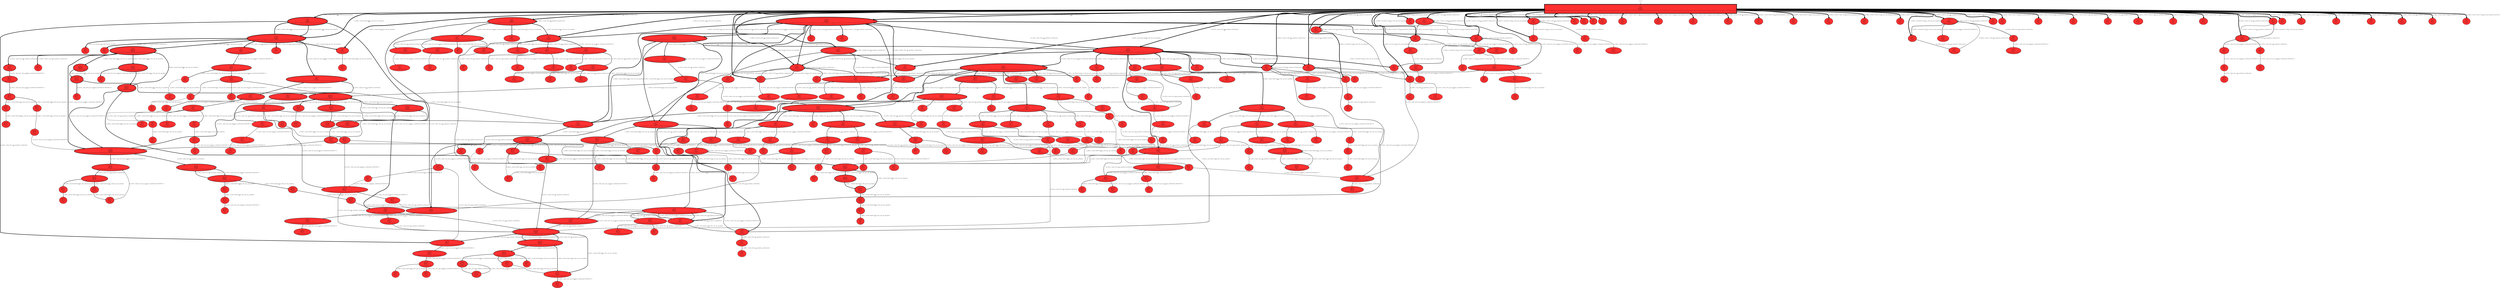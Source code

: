 // produced with flexfringe // 
digraph DFA {
	0 [label="root" shape=box];
		I -> 0;
	0 [ label="0 #5153
fin: 
 path: 0:5153 , 
5153 0
[1264,669,439,866,29,275,97,11,5,5,1,120,2,42,35,6,13,19,5,5,5,5,5,5,5,5,5,5,5,5,5,5,5,5,5,5,5,5,5,5,5,5,5,5,5,5,5,5,5,5,5,5,1,4,4,12,4,28,92,4,4,3,9,12,4,3,1,4,12,3,6,2,9,5,15,9,3,3,1,12,3,1,3,1,56,18,17,6,6,2,6,2,5,2,3,1,26,10,9,3,11,4,6,2,9,3,6,2,9,3,1,2,1,48,14,3,6,2,4,12,9,3,3,1,3,1,1,3,1,3,1,7,2,8,3,9,3,1,3,2,5,3,1,1,3,14,41,3,1,6,2,6,2,9,3,3,1,1,3,12,4,9,6,2,23,13,4,5,2,10,33,2,5,2,5,2,6,2,8,3,5,2,5,2,6,2,2,1,4,11,1,3,9,3,3,1,8,2,1,3,1,1,3,3,1,1,2,1,1,1,2,21,7,3,9,3,8,6,2,1,3,1,]" , style=filled, fillcolor="firebrick1", width=2.25628, height=2.25628, penwidth=8.54753];
		0 -> 1 [label="out__2878.0__>report__202.0__post__api-gateway__wavefront-proxy-7956c974f8-7v7ct
1264 " , penwidth=8.54753 ];
		0 -> 2 [label="out__2878.0__>report__202.0__post__api-gateway__wavefront-proxy
669 " , penwidth=8.54753 ];
		0 -> 3 [label="in__8080.0__>actuator>health>readiness__200.0__get__user__api-gateway
439 " , penwidth=8.54753 ];
		0 -> 4 [label="in__8080.0__>actuator>health>liveness__200.0__get__user__api-gateway
866 " , penwidth=8.54753 ];
		0 -> 5 [label="out__8080.0__>owners>1__200.0__get__api-gateway__customers-service
29 " , penwidth=8.54753 ];
		0 -> 6 [label="out__8080.0__>owners__200.0__get__api-gateway__customers-service
275 " , penwidth=8.54753 ];
		0 -> 7 [label="in__8080.0__>api>customer>owners__200.0__get__user__api-gateway
97 " , penwidth=8.54753 ];
		0 -> 8 [label="out__8080.0__>owners>2__200.0__get__api-gateway__customers-service
11 " , penwidth=8.54753 ];
		0 -> 12 [label="out__8080.0__>petTypes__200.0__get__api-gateway__customers-service
120 " , penwidth=8.54753 ];
		0 -> 14 [label="in__8080.0__>api>customer>petTypes__200.0__get__user__api-gateway
42 " , penwidth=8.54753 ];
		0 -> 15 [label="out__8080.0__>vets__200.0__get__api-gateway__vets-service
35 " , penwidth=8.54753 ];
		0 -> 17 [label="in__8080.0__>api>vet>vets__200.0__get__user__api-gateway
13 " , penwidth=8.54753 ];
		0 -> 18 [label="in__8080.0__>images>pets.png__200.0__get__user__api-gateway
19 " , penwidth=8.54753 ];
		0 -> 56 [label="out__8080.0__>owners__201.0__post__api-gateway__customers-service
12 " , penwidth=8.54753 ];
		0 -> 792 [label="in__8080.0__>api>gateway>owners>11__200.0__get__user__api-gateway
28 " , penwidth=8.54753 ];
		0 -> 58 [label="out__8080.0__>owners>11__200.0__get__api-gateway__customers-service
92 " , penwidth=8.54753 ];
		0 -> 62 [label="out__8080.0__>owners>11>pets__201.0__post__api-gateway__customers-service
9 " , penwidth=8.54753 ];
		0 -> 63 [label="out__8080.0__>owners>11>pets>14__200.0__get__api-gateway__customers-service
12 " , penwidth=8.54753 ];
		0 -> 68 [label="out__8080.0__>owners>11>pets>14>visits__200.0__get__api-gateway__visits-service
12 " , penwidth=8.54753 ];
		0 -> 476 [label="in__8080.0__>api>gateway>owners>1__200.0__get__user__api-gateway
9 " , penwidth=8.54753 ];
		0 -> 73 [label="out__8080.0__>owners>1>pets>1>visits__200.0__get__api-gateway__visits-service
15 " , penwidth=8.54753 ];
		0 -> 74 [label="out__8080.0__>owners>1>pets>1>visits__201.0__post__api-gateway__visits-service
9 " , penwidth=8.54753 ];
		0 -> 78 [label="out__8080.0__>owners>3__200.0__get__api-gateway__customers-service
12 " , penwidth=8.54753 ];
		0 -> 83 [label="out__8080.0__>owners>6__200.0__get__api-gateway__customers-service
56 " , penwidth=8.54753 ];
		0 -> 84 [label="in__8080.0__>api>gateway>owners>6__200.0__get__user__api-gateway
18 " , penwidth=8.54753 ];
		0 -> 85 [label="out__8080.0__>owners>6>pets>8>visits__200.0__get__api-gateway__visits-service
17 " , penwidth=8.54753 ];
		0 -> 95 [label="out__8080.0__>owners>8__200.0__get__api-gateway__customers-service
26 " , penwidth=8.54753 ];
		0 -> 910 [label="in__8080.0__>api>gateway>owners>8__200.0__get__user__api-gateway
10 " , penwidth=8.54753 ];
		0 -> 96 [label="out__8080.0__>owners>8>pets>10>visits__200.0__get__api-gateway__visits-service
9 " , penwidth=8.54753 ];
		0 -> 98 [label="out__8080.0__>owners>11>pets>16>visits__200.0__get__api-gateway__visits-service
11 " , penwidth=8.54753 ];
		0 -> 102 [label="out__8080.0__>owners>11>pets>15>visits__200.0__get__api-gateway__visits-service
9 " , penwidth=8.54753 ];
		0 -> 106 [label="out__8080.0__>owners>6>pets>8__200.0__get__api-gateway__customers-service
9 " , penwidth=8.54753 ];
		0 -> 111 [label="out__8080.0__>owners>12__200.0__get__api-gateway__customers-service
48 " , penwidth=8.54753 ];
		0 -> 112 [label="in__8080.0__>api>gateway>owners>12__200.0__get__user__api-gateway
14 " , penwidth=8.54753 ];
		0 -> 117 [label="out__8080.0__>owners>12>pets>18>visits__200.0__get__api-gateway__visits-service
12 " , penwidth=8.54753 ];
		0 -> 118 [label="out__8080.0__>owners>12>pets>18>visits__201.0__post__api-gateway__visits-service
9 " , penwidth=8.54753 ];
		0 -> 131 [label="out__8080.0__>owners>12>pets>18__204.0__put__api-gateway__customers-service
8 " , penwidth=8.54753 ];
		0 -> 133 [label="out__8080.0__>owners>8>pets>10__200.0__get__api-gateway__customers-service
9 " , penwidth=8.54753 ];
		0 -> 143 [label="in__8080.0__>api>gateway>owners>10__200.0__get__user__api-gateway
14 " , penwidth=8.54753 ];
		0 -> 144 [label="out__8080.0__>owners>10__200.0__get__api-gateway__customers-service
41 " , penwidth=8.54753 ];
		0 -> 151 [label="out__8080.0__>owners>5__200.0__get__api-gateway__customers-service
9 " , penwidth=8.54753 ];
		0 -> 157 [label="out__8080.0__>owners>10>pets>13__200.0__get__api-gateway__customers-service
12 " , penwidth=8.54753 ];
		0 -> 159 [label="in__8080.0__>api>gateway>owners>9__200.0__get__user__api-gateway
9 " , penwidth=8.54753 ];
		0 -> 162 [label="out__8080.0__>owners>9__200.0__get__api-gateway__customers-service
23 " , penwidth=8.54753 ];
		0 -> 163 [label="out__8080.0__>owners>9>pets>11>visits__200.0__get__api-gateway__visits-service
13 " , penwidth=8.54753 ];
		0 -> 167 [label="in__8080.0__>api>gateway>owners>13__200.0__get__user__api-gateway
10 " , penwidth=8.54753 ];
		0 -> 168 [label="out__8080.0__>owners>13__200.0__get__api-gateway__customers-service
33 " , penwidth=8.54753 ];
		0 -> 176 [label="out__8080.0__>owners>7__200.0__get__api-gateway__customers-service
8 " , penwidth=8.54753 ];
		0 -> 187 [label="out__8080.0__>owners>10>pets>12__200.0__get__api-gateway__customers-service
11 " , penwidth=8.54753 ];
		0 -> 190 [label="out__8080.0__>owners>11>pets>15__200.0__get__api-gateway__customers-service
9 " , penwidth=8.54753 ];
		0 -> 194 [label="out__8080.0__>owners>14__200.0__get__api-gateway__customers-service
8 " , penwidth=8.54753 ];
		0 -> 209 [label="out__8080.0__>owners>4__200.0__get__api-gateway__customers-service
21 " , penwidth=8.54753 ];
		0 -> 212 [label="out__8080.0__>owners>4>pets>5__200.0__get__api-gateway__customers-service
9 " , penwidth=8.54753 ];
		0 -> 214 [label="out__8080.0__>owners>4>pets>5>visits__200.0__get__api-gateway__visits-service
8 " , penwidth=8.54753 ];
	1 [ label="1 #1264
fin: 0:1 , 
 path: 0:1263 , 
1263 1
[349,427,65,121,6,38,17,3,1,2,12,1,6,5,2,5,1,1,2,1,1,1,1,1,2,1,1,2,9,15,1,4,2,2,1,3,1,3,1,1,1,12,9,3,3,1,5,4,1,1,1,1,1,1,8,5,2,1,2,1,1,2,1,1,1,1,1,1,2,9,1,2,1,1,1,3,2,3,5,3,1,4,5,1,2,2,1,1,1,2,3,1,1,1,1,4,2,1,2,2,1,1,]" , style=filled, fillcolor="firebrick1", width=2.09714, height=2.09714, penwidth=7.14283];
		1 -> 220 [label="out__2878.0__>report__202.0__post__api-gateway__wavefront-proxy-7956c974f8-7v7ct
349 " , penwidth=7.14283 ];
		1 -> 2 [label="out__2878.0__>report__202.0__post__api-gateway__wavefront-proxy
427 " , penwidth=7.14283 ];
		1 -> 221 [label="in__8080.0__>actuator>health>readiness__200.0__get__user__api-gateway
65 " , penwidth=7.14283 ];
		1 -> 222 [label="in__8080.0__>actuator>health>liveness__200.0__get__user__api-gateway
121 " , penwidth=7.14283 ];
		1 -> 224 [label="out__8080.0__>owners__200.0__get__api-gateway__customers-service
38 " , penwidth=7.14283 ];
		1 -> 7 [label="in__8080.0__>api>customer>owners__200.0__get__user__api-gateway
17 " , penwidth=7.14283 ];
		1 -> 588 [label="out__8080.0__>petTypes__200.0__get__api-gateway__customers-service
12 " , penwidth=7.14283 ];
		1 -> 792 [label="in__8080.0__>api>gateway>owners>11__200.0__get__user__api-gateway
9 " , penwidth=7.14283 ];
		1 -> 245 [label="out__8080.0__>owners>11__200.0__get__api-gateway__customers-service
15 " , penwidth=7.14283 ];
		1 -> 83 [label="out__8080.0__>owners>6__200.0__get__api-gateway__customers-service
12 " , penwidth=7.14283 ];
		1 -> 84 [label="in__8080.0__>api>gateway>owners>6__200.0__get__user__api-gateway
9 " , penwidth=7.14283 ];
		1 -> 268 [label="out__8080.0__>owners>12__200.0__get__api-gateway__customers-service
8 " , penwidth=7.14283 ];
		1 -> 144 [label="out__8080.0__>owners>10__200.0__get__api-gateway__customers-service
9 " , penwidth=7.14283 ];
	2 [ label="2 #1265
fin: 0:1 , 
 path: 0:1264 , 
1264 1
[721,40,43,185,1,68,2,2,2,13,10,1,1,2,3,2,2,1,19,3,4,3,2,1,3,1,8,7,2,3,11,2,1,4,2,3,1,7,1,2,1,2,3,8,4,2,5,1,2,4,2,1,2,1,2,5,2,1,5,2,2,6,2,2,1,2,2,3,]" , style=filled, fillcolor="firebrick1", width=2.09723, height=2.09723, penwidth=7.14362];
		2 -> 315 [label="out__2878.0__>report__202.0__post__api-gateway__wavefront-proxy-7956c974f8-7v7ct
721 " , penwidth=7.14362 ];
		2 -> 316 [label="out__2878.0__>report__202.0__post__api-gateway__wavefront-proxy
40 " , penwidth=7.14362 ];
		2 -> 317 [label="in__8080.0__>actuator>health>readiness__200.0__get__user__api-gateway
43 " , penwidth=7.14362 ];
		2 -> 318 [label="in__8080.0__>actuator>health>liveness__200.0__get__user__api-gateway
185 " , penwidth=7.14362 ];
		2 -> 320 [label="out__8080.0__>owners__200.0__get__api-gateway__customers-service
68 " , penwidth=7.14362 ];
		2 -> 324 [label="out__8080.0__>petTypes__200.0__get__api-gateway__customers-service
13 " , penwidth=7.14362 ];
		2 -> 15 [label="out__8080.0__>vets__200.0__get__api-gateway__vets-service
10 " , penwidth=7.14362 ];
		2 -> 332 [label="out__8080.0__>owners>11__200.0__get__api-gateway__customers-service
19 " , penwidth=7.14362 ];
		2 -> 83 [label="out__8080.0__>owners>6__200.0__get__api-gateway__customers-service
8 " , penwidth=7.14362 ];
		2 -> 95 [label="out__8080.0__>owners>8__200.0__get__api-gateway__customers-service
11 " , penwidth=7.14362 ];
		2 -> 355 [label="in__8080.0__>api>gateway>owners>10__200.0__get__user__api-gateway
8 " , penwidth=7.14362 ];
	3 [ label="3 #864
fin: 
 path: 0:864 , 
864 0
[64,24,4,693,2,7,2,2,2,2,2,2,2,2,2,2,2,2,2,7,2,2,2,2,2,2,4,2,2,2,1,2,1,2,2,2,1,2,2,]" , style=filled, fillcolor="firebrick1", width=2.04933, height=2.04933, penwidth=6.76273];
		3 -> 380 [label="out__2878.0__>report__202.0__post__api-gateway__wavefront-proxy-7956c974f8-7v7ct
64 " , penwidth=6.76273 ];
		3 -> 381 [label="out__2878.0__>report__202.0__post__api-gateway__wavefront-proxy
24 " , penwidth=6.76273 ];
		3 -> 4 [label="in__8080.0__>actuator>health>liveness__200.0__get__user__api-gateway
693 " , penwidth=6.76273 ];
	4 [ label="4 #1559
fin: 
 path: 0:1559 , 
1559 0
[210,96,425,678,3,17,8,1,4,1,3,3,8,3,1,1,1,3,3,3,12,2,1,2,1,1,5,2,4,1,1,2,1,1,2,3,2,3,1,1,2,1,3,2,2,6,5,2,1,4,3,1,2,1,1,2,1,]" , style=filled, fillcolor="firebrick1", width=2.12255, height=2.12255, penwidth=7.35244];
		4 -> 418 [label="out__2878.0__>report__202.0__post__api-gateway__wavefront-proxy-7956c974f8-7v7ct
210 " , penwidth=7.35244 ];
		4 -> 419 [label="out__2878.0__>report__202.0__post__api-gateway__wavefront-proxy
96 " , penwidth=7.35244 ];
		4 -> 3 [label="in__8080.0__>actuator>health>readiness__200.0__get__user__api-gateway
425 " , penwidth=7.35244 ];
		4 -> 420 [label="in__8080.0__>actuator>health>liveness__200.0__get__user__api-gateway
678 " , penwidth=7.35244 ];
		4 -> 422 [label="out__8080.0__>owners__200.0__get__api-gateway__customers-service
17 " , penwidth=7.35244 ];
		4 -> 423 [label="in__8080.0__>api>customer>owners__200.0__get__user__api-gateway
8 " , penwidth=7.35244 ];
		4 -> 18 [label="in__8080.0__>images>pets.png__200.0__get__user__api-gateway
8 " , penwidth=7.35244 ];
		4 -> 436 [label="out__8080.0__>owners>11__200.0__get__api-gateway__customers-service
12 " , penwidth=7.35244 ];
	5 [ label="5 #45
fin: 
 path: 0:45 , 
45 0
[3,12,2,16,10,1,1,]" , style=filled, fillcolor="firebrick1", width=1.57457, height=1.57457, penwidth=3.82864];
		5 -> 474 [label="out__2878.0__>report__202.0__post__api-gateway__wavefront-proxy
12 " , penwidth=3.82864 ];
		5 -> 5 [label="out__8080.0__>owners>1__200.0__get__api-gateway__customers-service
16 " , penwidth=3.82864 ];
		5 -> 476 [label="in__8080.0__>api>gateway>owners>1__200.0__get__user__api-gateway
10 " , penwidth=3.82864 ];
	6 [ label="6 #359
fin: 
 path: 0:359 , 
359 0
[74,25,7,13,84,86,1,5,2,1,3,2,1,1,2,4,2,3,2,1,3,2,2,2,1,1,2,1,1,1,2,1,1,2,1,1,1,1,1,2,1,1,3,2,2,2,]" , style=filled, fillcolor="firebrick1", width=1.92951, height=1.92951, penwidth=5.8861];
		6 -> 479 [label="out__2878.0__>report__202.0__post__api-gateway__wavefront-proxy-7956c974f8-7v7ct
74 " , penwidth=5.8861 ];
		6 -> 480 [label="out__2878.0__>report__202.0__post__api-gateway__wavefront-proxy
25 " , penwidth=5.8861 ];
		6 -> 482 [label="in__8080.0__>actuator>health>liveness__200.0__get__user__api-gateway
13 " , penwidth=5.8861 ];
		6 -> 6 [label="out__8080.0__>owners__200.0__get__api-gateway__customers-service
84 " , penwidth=5.8861 ];
		6 -> 7 [label="in__8080.0__>api>customer>owners__200.0__get__user__api-gateway
86 " , penwidth=5.8861 ];
	7 [ label="7 #200
fin: 
 path: 0:200 , 
200 0
[68,24,14,59,2,3,2,3,1,2,5,1,1,1,3,3,2,2,2,2,]" , style=filled, fillcolor="firebrick1", width=1.84107, height=1.84107, penwidth=5.3033];
		7 -> 523 [label="out__2878.0__>report__202.0__post__api-gateway__wavefront-proxy-7956c974f8-7v7ct
68 " , penwidth=5.3033 ];
		7 -> 524 [label="out__2878.0__>report__202.0__post__api-gateway__wavefront-proxy
24 " , penwidth=5.3033 ];
		7 -> 525 [label="in__8080.0__>actuator>health>liveness__200.0__get__user__api-gateway
14 " , penwidth=5.3033 ];
		7 -> 526 [label="out__8080.0__>owners__200.0__get__api-gateway__customers-service
59 " , penwidth=5.3033 ];
	8 [ label="8 #11
fin: 
 path: 0:11 , 
11 0
[1,1,6,3,]" , style=filled, fillcolor="firebrick1", width=1.24844, height=1.24844, penwidth=2.48491];
	12 [ label="12 #166
fin: 
 path: 0:166 , 
166 0
[22,14,3,6,2,46,1,32,1,1,5,2,1,1,1,5,1,2,1,1,1,3,1,4,1,1,2,1,1,2,1,]" , style=filled, fillcolor="firebrick1", width=1.81123, height=1.81123, penwidth=5.11799];
		12 -> 554 [label="out__2878.0__>report__202.0__post__api-gateway__wavefront-proxy-7956c974f8-7v7ct
22 " , penwidth=5.11799 ];
		12 -> 480 [label="out__2878.0__>report__202.0__post__api-gateway__wavefront-proxy
14 " , penwidth=5.11799 ];
		12 -> 12 [label="out__8080.0__>petTypes__200.0__get__api-gateway__customers-service
46 " , penwidth=5.11799 ];
		12 -> 14 [label="in__8080.0__>api>customer>petTypes__200.0__get__user__api-gateway
32 " , penwidth=5.11799 ];
	14 [ label="14 #74
fin: 
 path: 0:74 , 
74 0
[6,2,1,1,20,3,6,3,3,4,1,7,6,4,3,1,3,]" , style=filled, fillcolor="firebrick1", width=1.671, height=1.671, penwidth=4.31749];
		14 -> 588 [label="out__8080.0__>petTypes__200.0__get__api-gateway__customers-service
20 " , penwidth=4.31749 ];
	15 [ label="15 #58
fin: 
 path: 0:58 , 
58 0
[15,5,1,2,13,9,13,]" , style=filled, fillcolor="firebrick1", width=1.62483, height=1.62483, penwidth=4.07754];
		15 -> 1289 [label="out__2878.0__>report__202.0__post__api-gateway__wavefront-proxy-7956c974f8-7v7ct
15 " , penwidth=4.07754 ];
		15 -> 15 [label="out__8080.0__>vets__200.0__get__api-gateway__vets-service
13 " , penwidth=4.07754 ];
		15 -> 604 [label="in__8080.0__>scripts>vet-list>vet-list.template.html__200.0__get__user__api-gateway
9 " , penwidth=4.07754 ];
		15 -> 17 [label="in__8080.0__>api>vet>vets__200.0__get__user__api-gateway
13 " , penwidth=4.07754 ];
	17 [ label="17 #26
fin: 
 path: 0:26 , 
26 0
[10,1,14,1,]" , style=filled, fillcolor="firebrick1", width=1.45765, height=1.45765, penwidth=3.29584];
		17 -> 610 [label="out__2878.0__>report__202.0__post__api-gateway__wavefront-proxy-7956c974f8-7v7ct
10 " , penwidth=3.29584 ];
		17 -> 612 [label="out__8080.0__>vets__200.0__get__api-gateway__vets-service
14 " , penwidth=3.29584 ];
	18 [ label="18 #27
fin: 
 path: 0:27 , 
27 0
[2,1,3,10,5,2,2,1,1,]" , style=filled, fillcolor="firebrick1", width=1.46608, height=1.46608, penwidth=3.3322];
		18 -> 617 [label="in__8080.0__>actuator>health>liveness__200.0__get__user__api-gateway
10 " , penwidth=3.3322 ];
	56 [ label="56 #12
fin: 
 path: 0:12 , 
12 0
[1,3,2,3,3,]" , style=filled, fillcolor="firebrick1", width=1.27115, height=1.27115, penwidth=2.56495];
	58 [ label="58 #132
fin: 
 path: 0:132 , 
132 0
[31,7,1,1,1,7,4,32,40,2,1,1,2,2,]" , style=filled, fillcolor="firebrick1", width=1.77332, height=1.77332, penwidth=4.89035];
		58 -> 785 [label="out__2878.0__>report__202.0__post__api-gateway__wavefront-proxy-7956c974f8-7v7ct
31 " , penwidth=4.89035 ];
		58 -> 792 [label="in__8080.0__>api>gateway>owners>11__200.0__get__user__api-gateway
32 " , penwidth=4.89035 ];
		58 -> 58 [label="out__8080.0__>owners>11__200.0__get__api-gateway__customers-service
40 " , penwidth=4.89035 ];
	62 [ label="62 #9
fin: 
 path: 0:9 , 
9 0
[1,2,2,4,]" , style=filled, fillcolor="firebrick1", width=1.19471, height=1.19471, penwidth=2.30259];
	63 [ label="63 #12
fin: 
 path: 0:12 , 
12 0
[2,1,1,3,3,2,]" , style=filled, fillcolor="firebrick1", width=1.27115, height=1.27115, penwidth=2.56495];
	68 [ label="68 #12
fin: 
 path: 0:12 , 
12 0
[4,1,6,1,]" , style=filled, fillcolor="firebrick1", width=1.27115, height=1.27115, penwidth=2.56495];
	73 [ label="73 #15
fin: 
 path: 0:15 , 
15 0
[3,1,1,3,7,]" , style=filled, fillcolor="firebrick1", width=1.32776, height=1.32776, penwidth=2.77259];
	74 [ label="74 #9
fin: 
 path: 0:9 , 
9 0
[2,1,3,1,1,1,]" , style=filled, fillcolor="firebrick1", width=1.19471, height=1.19471, penwidth=2.30259];
	78 [ label="78 #12
fin: 
 path: 0:12 , 
12 0
[1,2,7,2,]" , style=filled, fillcolor="firebrick1", width=1.27115, height=1.27115, penwidth=2.56495];
	83 [ label="83 #132
fin: 
 path: 0:132 , 
132 0
[39,25,2,11,2,1,1,35,16,]" , style=filled, fillcolor="firebrick1", width=1.77332, height=1.77332, penwidth=4.89035];
		83 -> 554 [label="out__2878.0__>report__202.0__post__api-gateway__wavefront-proxy-7956c974f8-7v7ct
39 " , penwidth=4.89035 ];
		83 -> 870 [label="out__2878.0__>report__202.0__post__api-gateway__wavefront-proxy
25 " , penwidth=4.89035 ];
		83 -> 872 [label="in__8080.0__>actuator>health>liveness__200.0__get__user__api-gateway
11 " , penwidth=4.89035 ];
		83 -> 83 [label="out__8080.0__>owners>6__200.0__get__api-gateway__customers-service
35 " , penwidth=4.89035 ];
		83 -> 84 [label="in__8080.0__>api>gateway>owners>6__200.0__get__user__api-gateway
16 " , penwidth=4.89035 ];
	84 [ label="84 #43
fin: 
 path: 0:43 , 
43 0
[11,5,2,4,21,]" , style=filled, fillcolor="firebrick1", width=1.56532, height=1.56532, penwidth=3.78419];
		84 -> 876 [label="out__2878.0__>report__202.0__post__api-gateway__wavefront-proxy-7956c974f8-7v7ct
11 " , penwidth=3.78419 ];
		84 -> 83 [label="out__8080.0__>owners>6__200.0__get__api-gateway__customers-service
21 " , penwidth=3.78419 ];
	85 [ label="85 #17
fin: 
 path: 0:17 , 
17 0
[3,3,3,2,4,2,]" , style=filled, fillcolor="firebrick1", width=1.3585, height=1.3585, penwidth=2.89037];
	95 [ label="95 #60
fin: 
 path: 0:60 , 
60 0
[8,13,2,23,14,]" , style=filled, fillcolor="firebrick1", width=1.63137, height=1.63137, penwidth=4.11087];
		95 -> 907 [label="out__2878.0__>report__202.0__post__api-gateway__wavefront-proxy-7956c974f8-7v7ct
8 " , penwidth=4.11087 ];
		95 -> 908 [label="out__2878.0__>report__202.0__post__api-gateway__wavefront-proxy
13 " , penwidth=4.11087 ];
		95 -> 95 [label="out__8080.0__>owners>8__200.0__get__api-gateway__customers-service
23 " , penwidth=4.11087 ];
		95 -> 910 [label="in__8080.0__>api>gateway>owners>8__200.0__get__user__api-gateway
14 " , penwidth=4.11087 ];
	96 [ label="96 #9
fin: 
 path: 0:9 , 
9 0
[2,1,3,3,]" , style=filled, fillcolor="firebrick1", width=1.19471, height=1.19471, penwidth=2.30259];
	98 [ label="98 #11
fin: 
 path: 0:11 , 
11 0
[1,1,6,3,]" , style=filled, fillcolor="firebrick1", width=1.24844, height=1.24844, penwidth=2.48491];
	102 [ label="102 #9
fin: 
 path: 0:9 , 
9 0
[2,5,2,]" , style=filled, fillcolor="firebrick1", width=1.19471, height=1.19471, penwidth=2.30259];
	106 [ label="106 #9
fin: 
 path: 0:9 , 
9 0
[1,1,4,1,2,]" , style=filled, fillcolor="firebrick1", width=1.19471, height=1.19471, penwidth=2.30259];
	111 [ label="111 #84
fin: 
 path: 0:84 , 
84 0
[10,17,2,1,3,3,26,11,6,2,3,]" , style=filled, fillcolor="firebrick1", width=1.69427, height=1.69427, penwidth=4.44265];
		111 -> 951 [label="out__2878.0__>report__202.0__post__api-gateway__wavefront-proxy-7956c974f8-7v7ct
10 " , penwidth=4.44265 ];
		111 -> 952 [label="out__2878.0__>report__202.0__post__api-gateway__wavefront-proxy
17 " , penwidth=4.44265 ];
		111 -> 111 [label="out__8080.0__>owners>12__200.0__get__api-gateway__customers-service
26 " , penwidth=4.44265 ];
		111 -> 112 [label="in__8080.0__>api>gateway>owners>12__200.0__get__user__api-gateway
11 " , penwidth=4.44265 ];
	112 [ label="112 #25
fin: 
 path: 0:25 , 
25 0
[7,1,17,]" , style=filled, fillcolor="firebrick1", width=1.44882, height=1.44882, penwidth=3.2581];
		112 -> 962 [label="out__8080.0__>owners>12__200.0__get__api-gateway__customers-service
17 " , penwidth=3.2581 ];
	117 [ label="117 #12
fin: 
 path: 0:12 , 
12 0
[2,1,3,6,]" , style=filled, fillcolor="firebrick1", width=1.27115, height=1.27115, penwidth=2.56495];
	118 [ label="118 #9
fin: 
 path: 0:9 , 
9 0
[1,1,2,3,2,]" , style=filled, fillcolor="firebrick1", width=1.19471, height=1.19471, penwidth=2.30259];
	131 [ label="131 #8
fin: 
 path: 0:8 , 
8 0
[1,1,1,3,2,]" , style=filled, fillcolor="firebrick1", width=1.16228, height=1.16228, penwidth=2.19722];
	133 [ label="133 #9
fin: 
 path: 0:9 , 
9 0
[3,1,3,2,]" , style=filled, fillcolor="firebrick1", width=1.19471, height=1.19471, penwidth=2.30259];
	143 [ label="143 #14
fin: 
 path: 0:14 , 
14 0
[2,3,9,]" , style=filled, fillcolor="firebrick1", width=1.31051, height=1.31051, penwidth=2.70805];
		143 -> 144 [label="out__8080.0__>owners>10__200.0__get__api-gateway__customers-service
9 " , penwidth=2.70805 ];
	144 [ label="144 #93
fin: 
 path: 0:93 , 
93 0
[30,14,2,2,8,34,3,]" , style=filled, fillcolor="firebrick1", width=1.71259, height=1.71259, penwidth=4.54329];
		144 -> 1042 [label="out__2878.0__>report__202.0__post__api-gateway__wavefront-proxy-7956c974f8-7v7ct
30 " , penwidth=4.54329 ];
		144 -> 1043 [label="out__2878.0__>report__202.0__post__api-gateway__wavefront-proxy
14 " , penwidth=4.54329 ];
		144 -> 355 [label="in__8080.0__>api>gateway>owners>10__200.0__get__user__api-gateway
8 " , penwidth=4.54329 ];
		144 -> 144 [label="out__8080.0__>owners>10__200.0__get__api-gateway__customers-service
34 " , penwidth=4.54329 ];
	151 [ label="151 #9
fin: 
 path: 0:9 , 
9 0
[2,1,5,1,]" , style=filled, fillcolor="firebrick1", width=1.19471, height=1.19471, penwidth=2.30259];
	157 [ label="157 #12
fin: 
 path: 0:12 , 
12 0
[1,2,1,1,1,4,2,]" , style=filled, fillcolor="firebrick1", width=1.27115, height=1.27115, penwidth=2.56495];
	159 [ label="159 #9
fin: 
 path: 0:9 , 
9 0
[1,2,6,]" , style=filled, fillcolor="firebrick1", width=1.19471, height=1.19471, penwidth=2.30259];
	162 [ label="162 #32
fin: 
 path: 0:32 , 
32 0
[8,1,3,2,2,6,9,1,]" , style=filled, fillcolor="firebrick1", width=1.5033, height=1.5033, penwidth=3.49651];
		162 -> 907 [label="out__2878.0__>report__202.0__post__api-gateway__wavefront-proxy-7956c974f8-7v7ct
8 " , penwidth=3.49651 ];
		162 -> 162 [label="out__8080.0__>owners>9__200.0__get__api-gateway__customers-service
9 " , penwidth=3.49651 ];
	163 [ label="163 #13
fin: 
 path: 0:13 , 
13 0
[2,2,2,1,5,1,]" , style=filled, fillcolor="firebrick1", width=1.29172, height=1.29172, penwidth=2.63906];
	167 [ label="167 #19
fin: 
 path: 0:19 , 
19 0
[3,16,]" , style=filled, fillcolor="firebrick1", width=1.38523, height=1.38523, penwidth=2.99573];
		167 -> 168 [label="out__8080.0__>owners>13__200.0__get__api-gateway__customers-service
16 " , penwidth=2.99573 ];
	168 [ label="168 #66
fin: 
 path: 0:66 , 
66 0
[15,14,2,2,2,9,17,3,2,]" , style=filled, fillcolor="firebrick1", width=1.64956, height=1.64956, penwidth=4.20469];
		168 -> 1116 [label="out__2878.0__>report__202.0__post__api-gateway__wavefront-proxy-7956c974f8-7v7ct
15 " , penwidth=4.20469 ];
		168 -> 1117 [label="out__2878.0__>report__202.0__post__api-gateway__wavefront-proxy
14 " , penwidth=4.20469 ];
		168 -> 167 [label="in__8080.0__>api>gateway>owners>13__200.0__get__user__api-gateway
9 " , penwidth=4.20469 ];
		168 -> 168 [label="out__8080.0__>owners>13__200.0__get__api-gateway__customers-service
17 " , penwidth=4.20469 ];
	176 [ label="176 #8
fin: 
 path: 0:8 , 
8 0
[1,1,1,4,1,]" , style=filled, fillcolor="firebrick1", width=1.16228, height=1.16228, penwidth=2.19722];
	187 [ label="187 #11
fin: 
 path: 0:11 , 
11 0
[1,1,1,1,3,4,]" , style=filled, fillcolor="firebrick1", width=1.24844, height=1.24844, penwidth=2.48491];
	190 [ label="190 #9
fin: 
 path: 0:9 , 
9 0
[1,3,2,1,2,]" , style=filled, fillcolor="firebrick1", width=1.19471, height=1.19471, penwidth=2.30259];
	194 [ label="194 #8
fin: 
 path: 0:8 , 
8 0
[2,1,2,1,1,1,]" , style=filled, fillcolor="firebrick1", width=1.16228, height=1.16228, penwidth=2.19722];
	209 [ label="209 #21
fin: 
 path: 0:21 , 
21 0
[5,3,1,1,7,4,]" , style=filled, fillcolor="firebrick1", width=1.4088, height=1.4088, penwidth=3.09104];
	212 [ label="212 #9
fin: 
 path: 0:9 , 
9 0
[2,1,1,5,]" , style=filled, fillcolor="firebrick1", width=1.19471, height=1.19471, penwidth=2.30259];
	214 [ label="214 #8
fin: 
 path: 0:8 , 
8 0
[2,1,1,4,]" , style=filled, fillcolor="firebrick1", width=1.16228, height=1.16228, penwidth=2.19722];
	220 [ label="220 #349
fin: 0:1 , 
 path: 0:348 , 
348 1
[66,169,24,37,3,3,0,5,0,0,0,1,0,0,2,2,5,0,1,0,1,0,0,1,1,1,1,3,1,1,0,0,3,1,0,0,0,0,0,0,2,1,1,1,0,2,2,1,1,1,0,0,1,0,0,0,1,0,1,1,0,0,0,0,]" , style=filled, fillcolor="firebrick1", width=1.92541, height=1.92541, penwidth=5.85793];
		220 -> 1251 [label="out__2878.0__>report__202.0__post__api-gateway__wavefront-proxy-7956c974f8-7v7ct
66 " , penwidth=5.85793 ];
		220 -> 2 [label="out__2878.0__>report__202.0__post__api-gateway__wavefront-proxy
169 " , penwidth=5.85793 ];
		220 -> 221 [label="in__8080.0__>actuator>health>readiness__200.0__get__user__api-gateway
24 " , penwidth=5.85793 ];
		220 -> 222 [label="in__8080.0__>actuator>health>liveness__200.0__get__user__api-gateway
37 " , penwidth=5.85793 ];
	221 [ label="221 #152
fin: 
 path: 0:152 , 
152 0
[4,2,1,140,0,4,0,0,0,0,0,0,0,0,0,0,0,0,0,0,0,0,0,0,0,0,1,]" , style=filled, fillcolor="firebrick1", width=1.79682, height=1.79682, penwidth=5.03044];
		221 -> 1286 [label="in__8080.0__>actuator>health>liveness__200.0__get__user__api-gateway
140 " , penwidth=5.03044 ];
	222 [ label="222 #158
fin: 
 path: 0:158 , 
158 0
[29,37,71,5,1,2,2,0,0,1,1,1,0,0,0,0,0,0,0,0,0,1,1,0,0,0,0,0,0,0,1,0,0,0,1,0,0,0,0,0,2,2,]" , style=filled, fillcolor="firebrick1", width=1.80318, height=1.80318, penwidth=5.0689];
		222 -> 1289 [label="out__2878.0__>report__202.0__post__api-gateway__wavefront-proxy-7956c974f8-7v7ct
29 " , penwidth=5.0689 ];
		222 -> 1290 [label="out__2878.0__>report__202.0__post__api-gateway__wavefront-proxy
37 " , penwidth=5.0689 ];
		222 -> 1291 [label="in__8080.0__>actuator>health>readiness__200.0__get__user__api-gateway
71 " , penwidth=5.0689 ];
	224 [ label="224 #73
fin: 
 path: 0:73 , 
73 0
[15,0,0,5,15,25,0,1,1,0,2,2,3,1,0,1,1,1,0,0,]" , style=filled, fillcolor="firebrick1", width=1.66847, height=1.66847, penwidth=4.30407];
		224 -> 1289 [label="out__2878.0__>report__202.0__post__api-gateway__wavefront-proxy-7956c974f8-7v7ct
15 " , penwidth=4.30407 ];
		224 -> 224 [label="out__8080.0__>owners__200.0__get__api-gateway__customers-service
15 " , penwidth=4.30407 ];
		224 -> 1474 [label="in__8080.0__>api>customer>owners__200.0__get__user__api-gateway
25 " , penwidth=4.30407 ];
	245 [ label="245 #15
fin: 
 path: 0:15 , 
15 0
[0,2,1,1,1,3,5,1,1,]" , style=filled, fillcolor="firebrick1", width=1.32776, height=1.32776, penwidth=2.77259];
	268 [ label="268 #8
fin: 
 path: 0:8 , 
8 0
[1,4,3,]" , style=filled, fillcolor="firebrick1", width=1.16228, height=1.16228, penwidth=2.19722];
	315 [ label="315 #721
fin: 0:1 , 
 path: 0:720 , 
720 1
[247,128,46,132,5,21,12,3,2,8,1,5,1,2,5,2,1,1,1,1,0,8,6,0,1,2,1,2,2,0,0,3,4,3,2,4,0,1,0,3,0,0,2,4,5,0,1,4,0,1,2,1,0,2,1,2,4,0,1,2,0,2,3,0,2,2,0,2,1,3,0,3,0,0,1,0,1,0,0,2,0,0,0,0,0,0,0,]" , style=filled, fillcolor="firebrick1", width=2.02578, height=2.02578, penwidth=6.58203];
		315 -> 1468 [label="out__2878.0__>report__202.0__post__api-gateway__wavefront-proxy-7956c974f8-7v7ct
247 " , penwidth=6.58203 ];
		315 -> 1469 [label="out__2878.0__>report__202.0__post__api-gateway__wavefront-proxy
128 " , penwidth=6.58203 ];
		315 -> 1470 [label="in__8080.0__>actuator>health>readiness__200.0__get__user__api-gateway
46 " , penwidth=6.58203 ];
		315 -> 1471 [label="in__8080.0__>actuator>health>liveness__200.0__get__user__api-gateway
132 " , penwidth=6.58203 ];
		315 -> 1473 [label="out__8080.0__>owners__200.0__get__api-gateway__customers-service
21 " , penwidth=6.58203 ];
		315 -> 1474 [label="in__8080.0__>api>customer>owners__200.0__get__user__api-gateway
12 " , penwidth=6.58203 ];
		315 -> 588 [label="out__8080.0__>petTypes__200.0__get__api-gateway__customers-service
8 " , penwidth=6.58203 ];
		315 -> 1487 [label="in__8080.0__>api>gateway>owners>11__200.0__get__user__api-gateway
8 " , penwidth=6.58203 ];
	316 [ label="316 #91
fin: 0:6 , 
 path: 0:85 , 
85 6
[79,0,0,5,0,0,0,0,0,0,0,0,0,0,0,0,1,0,0,0,0,0,0,0,0,0,0,0,0,0,0,0,0,0,0,0,]" , style=filled, fillcolor="firebrick1", width=1.7087, height=1.7087, penwidth=4.52179];
		316 -> 1526 [label="out__2878.0__>report__202.0__post__api-gateway__wavefront-proxy-7956c974f8-7v7ct
79 " , penwidth=4.52179 ];
	317 [ label="317 #43
fin: 
 path: 0:43 , 
43 0
[0,0,0,38,2,0,0,3,0,]" , style=filled, fillcolor="firebrick1", width=1.56532, height=1.56532, penwidth=3.78419];
		317 -> 1529 [label="in__8080.0__>actuator>health>liveness__200.0__get__user__api-gateway
38 " , penwidth=3.78419 ];
	318 [ label="318 #185
fin: 
 path: 0:185 , 
185 0
[44,3,79,28,1,2,0,0,5,0,0,0,0,2,1,0,0,4,2,1,0,0,0,0,2,0,0,0,2,2,4,0,0,0,0,0,0,1,0,0,0,2,0,]" , style=filled, fillcolor="firebrick1", width=1.82869, height=1.82869, penwidth=5.22575];
		318 -> 1532 [label="out__2878.0__>report__202.0__post__api-gateway__wavefront-proxy-7956c974f8-7v7ct
44 " , penwidth=5.22575 ];
		318 -> 1534 [label="in__8080.0__>actuator>health>readiness__200.0__get__user__api-gateway
79 " , penwidth=5.22575 ];
		318 -> 1535 [label="in__8080.0__>actuator>health>liveness__200.0__get__user__api-gateway
28 " , penwidth=5.22575 ];
	320 [ label="320 #68
fin: 
 path: 0:68 , 
68 0
[14,5,2,3,22,12,0,0,3,0,0,0,0,0,0,0,2,0,0,0,0,1,0,0,3,0,1,0,0,0,0,0,0,]" , style=filled, fillcolor="firebrick1", width=1.6552, height=1.6552, penwidth=4.23411];
		320 -> 1551 [label="out__2878.0__>report__202.0__post__api-gateway__wavefront-proxy-7956c974f8-7v7ct
14 " , penwidth=4.23411 ];
		320 -> 1555 [label="out__8080.0__>owners__200.0__get__api-gateway__customers-service
22 " , penwidth=4.23411 ];
		320 -> 1474 [label="in__8080.0__>api>customer>owners__200.0__get__user__api-gateway
12 " , penwidth=4.23411 ];
	324 [ label="324 #13
fin: 
 path: 0:13 , 
13 0
[1,4,2,0,2,0,0,0,1,3,]" , style=filled, fillcolor="firebrick1", width=1.29172, height=1.29172, penwidth=2.63906];
	332 [ label="332 #19
fin: 
 path: 0:19 , 
19 0
[6,0,2,0,0,0,3,8,0,0,0,0,]" , style=filled, fillcolor="firebrick1", width=1.38523, height=1.38523, penwidth=2.99573];
		332 -> 1581 [label="out__8080.0__>owners>11__200.0__get__api-gateway__customers-service
8 " , penwidth=2.99573 ];
	355 [ label="355 #16
fin: 
 path: 0:16 , 
16 0
[2,7,7,]" , style=filled, fillcolor="firebrick1", width=1.3437, height=1.3437, penwidth=2.83321];
	380 [ label="380 #64
fin: 
 path: 0:64 , 
64 0
[29,28,0,1,2,0,0,0,0,0,0,0,0,0,0,0,2,0,0,0,0,0,0,0,0,0,0,0,0,0,2,0,0,]" , style=filled, fillcolor="firebrick1", width=1.64372, height=1.64372, penwidth=4.17439];
		380 -> 1642 [label="out__2878.0__>report__202.0__post__api-gateway__wavefront-proxy-7956c974f8-7v7ct
29 " , penwidth=4.17439 ];
		380 -> 1643 [label="out__2878.0__>report__202.0__post__api-gateway__wavefront-proxy
28 " , penwidth=4.17439 ];
	381 [ label="381 #40
fin: 0:3 , 
 path: 0:37 , 
37 3
[36,0,0,0,1,0,0,0,0,0,0,0,0,0,0,0,0,0,0,0,0,0,0,0,0,0,0,0,0,]" , style=filled, fillcolor="firebrick1", width=1.55045, height=1.55045, penwidth=3.71357];
		381 -> 1648 [label="out__2878.0__>report__202.0__post__api-gateway__wavefront-proxy-7956c974f8-7v7ct
36 " , penwidth=3.71357 ];
	418 [ label="418 #210
fin: 
 path: 0:210 , 
210 0
[70,101,7,3,2,0,1,0,0,0,0,0,0,0,0,0,0,0,1,0,1,2,0,0,0,0,0,0,1,0,0,1,0,0,1,0,0,0,0,2,1,0,0,0,1,0,3,3,0,0,1,0,0,5,0,0,0,2,1,]" , style=filled, fillcolor="firebrick1", width=1.84875, height=1.84875, penwidth=5.35186];
		418 -> 1694 [label="out__2878.0__>report__202.0__post__api-gateway__wavefront-proxy-7956c974f8-7v7ct
70 " , penwidth=5.35186 ];
		418 -> 1695 [label="out__2878.0__>report__202.0__post__api-gateway__wavefront-proxy
101 " , penwidth=5.35186 ];
	419 [ label="419 #96
fin: 
 path: 0:96 , 
96 0
[82,0,1,4,0,1,0,0,3,0,0,1,0,0,0,0,1,1,0,1,0,1,0,0,0,0,0,]" , style=filled, fillcolor="firebrick1", width=1.71824, height=1.71824, penwidth=4.57471];
		419 -> 1715 [label="out__2878.0__>report__202.0__post__api-gateway__wavefront-proxy-7956c974f8-7v7ct
82 " , penwidth=4.57471 ];
	420 [ label="420 #961
fin: 0:14 , 
 path: 0:947 , 
947 14
[89,59,491,281,8,2,5,0,0,0,0,3,0,0,0,0,0,2,0,0,0,0,0,2,0,5,0,0,0,0,0,0,0,0,0,0,0,0,0,0,0,0,0,0,0,]" , style=filled, fillcolor="firebrick1", width=2.06293, height=2.06293, penwidth=6.86901];
		420 -> 1725 [label="out__2878.0__>report__202.0__post__api-gateway__wavefront-proxy-7956c974f8-7v7ct
89 " , penwidth=6.86901 ];
		420 -> 1726 [label="out__2878.0__>report__202.0__post__api-gateway__wavefront-proxy
59 " , penwidth=6.86901 ];
		420 -> 1727 [label="in__8080.0__>actuator>health>readiness__200.0__get__user__api-gateway
491 " , penwidth=6.86901 ];
		420 -> 1728 [label="in__8080.0__>actuator>health>liveness__200.0__get__user__api-gateway
281 " , penwidth=6.86901 ];
		420 -> 1729 [label="out__8080.0__>owners>1__200.0__get__api-gateway__customers-service
8 " , penwidth=6.86901 ];
	422 [ label="422 #17
fin: 
 path: 0:17 , 
17 0
[4,1,2,5,1,3,1,]" , style=filled, fillcolor="firebrick1", width=1.3585, height=1.3585, penwidth=2.89037];
	423 [ label="423 #8
fin: 
 path: 0:8 , 
8 0
[1,5,1,1,]" , style=filled, fillcolor="firebrick1", width=1.16228, height=1.16228, penwidth=2.19722];
	436 [ label="436 #12
fin: 
 path: 0:12 , 
12 0
[6,6,]" , style=filled, fillcolor="firebrick1", width=1.27115, height=1.27115, penwidth=2.56495];
	474 [ label="474 #12
fin: 
 path: 0:12 , 
12 0
[10,2,0,0,0,]" , style=filled, fillcolor="firebrick1", width=1.27115, height=1.27115, penwidth=2.56495];
		474 -> 1811 [label="out__2878.0__>report__202.0__post__api-gateway__wavefront-proxy-7956c974f8-7v7ct
10 " , penwidth=2.56495 ];
	476 [ label="476 #19
fin: 
 path: 0:19 , 
19 0
[12,1,6,]" , style=filled, fillcolor="firebrick1", width=1.38523, height=1.38523, penwidth=2.99573];
		476 -> 1814 [label="out__2878.0__>report__202.0__post__api-gateway__wavefront-proxy-7956c974f8-7v7ct
12 " , penwidth=2.99573 ];
	479 [ label="479 #74
fin: 
 path: 0:74 , 
74 0
[25,19,3,8,9,2,0,0,0,1,0,0,0,0,1,0,0,1,0,0,0,0,0,0,0,0,1,0,1,1,0,0,0,0,0,0,1,0,0,0,0,0,1,0,0,0,0,]" , style=filled, fillcolor="firebrick1", width=1.671, height=1.671, penwidth=4.31749];
		479 -> 1819 [label="out__2878.0__>report__202.0__post__api-gateway__wavefront-proxy-7956c974f8-7v7ct
25 " , penwidth=4.31749 ];
		479 -> 1820 [label="out__2878.0__>report__202.0__post__api-gateway__wavefront-proxy
19 " , penwidth=4.31749 ];
		479 -> 1822 [label="in__8080.0__>actuator>health>liveness__200.0__get__user__api-gateway
8 " , penwidth=4.31749 ];
		479 -> 224 [label="out__8080.0__>owners__200.0__get__api-gateway__customers-service
9 " , penwidth=4.31749 ];
	480 [ label="480 #57
fin: 0:3 , 
 path: 0:54 , 
54 3
[43,3,0,1,0,1,1,0,0,0,0,0,0,0,0,0,0,0,0,0,0,0,0,0,0,0,0,0,0,0,0,0,0,0,0,0,2,0,0,0,2,0,0,0,1,]" , style=filled, fillcolor="firebrick1", width=1.62145, height=1.62145, penwidth=4.06044];
		480 -> 1832 [label="out__2878.0__>report__202.0__post__api-gateway__wavefront-proxy-7956c974f8-7v7ct
43 " , penwidth=4.06044 ];
	482 [ label="482 #13
fin: 
 path: 0:13 , 
13 0
[3,0,3,0,1,1,1,0,0,0,3,1,0,]" , style=filled, fillcolor="firebrick1", width=1.29172, height=1.29172, penwidth=2.63906];
	523 [ label="523 #68
fin: 
 path: 0:68 , 
68 0
[4,48,0,0,9,0,0,0,0,2,0,0,0,0,0,0,0,0,0,0,0,3,0,0,0,0,0,0,0,0,0,0,0,2,0,0,]" , style=filled, fillcolor="firebrick1", width=1.6552, height=1.6552, penwidth=4.23411];
		523 -> 1899 [label="out__2878.0__>report__202.0__post__api-gateway__wavefront-proxy
48 " , penwidth=4.23411 ];
		523 -> 1900 [label="out__8080.0__>owners__200.0__get__api-gateway__customers-service
9 " , penwidth=4.23411 ];
	524 [ label="524 #24
fin: 
 path: 0:24 , 
24 0
[6,0,3,2,9,0,1,1,0,0,0,0,0,0,2,0,0,]" , style=filled, fillcolor="firebrick1", width=1.43957, height=1.43957, penwidth=3.21888];
		524 -> 1907 [label="out__8080.0__>owners__200.0__get__api-gateway__customers-service
9 " , penwidth=3.21888 ];
	525 [ label="525 #14
fin: 
 path: 0:14 , 
14 0
[4,5,2,0,0,0,0,0,0,0,0,0,0,3,0,0,0,0,]" , style=filled, fillcolor="firebrick1", width=1.31051, height=1.31051, penwidth=2.70805];
	526 [ label="526 #59
fin: 
 path: 0:59 , 
59 0
[9,9,2,6,24,0,0,0,0,0,1,2,0,0,0,0,1,0,0,0,0,1,0,0,0,2,1,1,0,0,]" , style=filled, fillcolor="firebrick1", width=1.62813, height=1.62813, penwidth=4.09434];
		526 -> 1915 [label="out__2878.0__>report__202.0__post__api-gateway__wavefront-proxy-7956c974f8-7v7ct
9 " , penwidth=4.09434 ];
		526 -> 1916 [label="out__2878.0__>report__202.0__post__api-gateway__wavefront-proxy
9 " , penwidth=4.09434 ];
		526 -> 1919 [label="out__8080.0__>owners__200.0__get__api-gateway__customers-service
24 " , penwidth=4.09434 ];
	554 [ label="554 #70
fin: 
 path: 0:70 , 
70 0
[8,27,0,5,0,0,0,0,0,1,0,0,0,0,0,0,0,0,1,3,0,0,0,0,0,0,11,6,0,0,0,0,0,1,0,0,0,0,0,0,0,0,0,0,0,0,0,0,1,0,0,0,0,1,2,0,0,0,1,2,0,]" , style=filled, fillcolor="firebrick1", width=1.66064, height=1.66064, penwidth=4.26268];
		554 -> 1961 [label="out__2878.0__>report__202.0__post__api-gateway__wavefront-proxy-7956c974f8-7v7ct
8 " , penwidth=4.26268 ];
		554 -> 1962 [label="out__2878.0__>report__202.0__post__api-gateway__wavefront-proxy
27 " , penwidth=4.26268 ];
		554 -> 1967 [label="out__8080.0__>owners>6__200.0__get__api-gateway__customers-service
11 " , penwidth=4.26268 ];
	588 [ label="588 #40
fin: 
 path: 0:40 , 
40 0
[6,0,0,0,0,25,0,1,0,1,0,1,3,1,0,0,0,2,]" , style=filled, fillcolor="firebrick1", width=1.55045, height=1.55045, penwidth=3.71357];
		588 -> 2018 [label="out__8080.0__>petTypes__200.0__get__api-gateway__customers-service
25 " , penwidth=3.71357 ];
	604 [ label="604 #9
fin: 
 path: 0:9 , 
9 0
[6,1,2,]" , style=filled, fillcolor="firebrick1", width=1.19471, height=1.19471, penwidth=2.30259];
	610 [ label="610 #10
fin: 
 path: 0:10 , 
10 0
[4,2,0,0,1,3,0,0,0,0,0,]" , style=filled, fillcolor="firebrick1", width=1.22316, height=1.22316, penwidth=2.3979];
	612 [ label="612 #14
fin: 
 path: 0:14 , 
14 0
[4,3,1,4,2,]" , style=filled, fillcolor="firebrick1", width=1.31051, height=1.31051, penwidth=2.70805];
	617 [ label="617 #10
fin: 
 path: 0:10 , 
10 0
[7,1,1,1,]" , style=filled, fillcolor="firebrick1", width=1.22316, height=1.22316, penwidth=2.3979];
	785 [ label="785 #42
fin: 
 path: 0:42 , 
42 0
[9,14,0,0,0,0,0,0,2,0,0,0,0,0,0,0,4,9,4,0,0,0,0,0,0,0,0,0,0,0,0,0,0,0,0,0,0,0,0,0,0,0,0,0,0,0,0,]" , style=filled, fillcolor="firebrick1", width=1.5605, height=1.5605, penwidth=3.7612];
		785 -> 554 [label="out__2878.0__>report__202.0__post__api-gateway__wavefront-proxy-7956c974f8-7v7ct
9 " , penwidth=3.7612 ];
		785 -> 2266 [label="out__2878.0__>report__202.0__post__api-gateway__wavefront-proxy
14 " , penwidth=3.7612 ];
		785 -> 2269 [label="out__8080.0__>owners>11__200.0__get__api-gateway__customers-service
9 " , penwidth=3.7612 ];
	792 [ label="792 #69
fin: 
 path: 0:69 , 
69 0
[31,5,2,2,27,2,]" , style=filled, fillcolor="firebrick1", width=1.65794, height=1.65794, penwidth=4.2485];
		792 -> 2283 [label="out__2878.0__>report__202.0__post__api-gateway__wavefront-proxy-7956c974f8-7v7ct
31 " , penwidth=4.2485 ];
		792 -> 2287 [label="out__8080.0__>owners>11__200.0__get__api-gateway__customers-service
27 " , penwidth=4.2485 ];
	870 [ label="870 #25
fin: 
 path: 0:25 , 
25 0
[15,2,0,2,3,0,3,0,0,]" , style=filled, fillcolor="firebrick1", width=1.44882, height=1.44882, penwidth=3.2581];
		870 -> 2394 [label="out__2878.0__>report__202.0__post__api-gateway__wavefront-proxy-7956c974f8-7v7ct
15 " , penwidth=3.2581 ];
	872 [ label="872 #11
fin: 
 path: 0:11 , 
11 0
[3,3,0,0,0,5,]" , style=filled, fillcolor="firebrick1", width=1.24844, height=1.24844, penwidth=2.48491];
	876 [ label="876 #11
fin: 
 path: 0:11 , 
11 0
[0,8,0,0,0,0,0,0,3,0,0,0,0,0,0,0,0,0,]" , style=filled, fillcolor="firebrick1", width=1.24844, height=1.24844, penwidth=2.48491];
		876 -> 2406 [label="out__2878.0__>report__202.0__post__api-gateway__wavefront-proxy
8 " , penwidth=2.48491 ];
	907 [ label="907 #24
fin: 0:3 , 
 path: 0:21 , 
21 3
[0,12,0,0,0,0,0,0,0,0,0,0,0,0,0,2,2,0,0,0,1,0,0,0,1,3,0,0,0,]" , style=filled, fillcolor="firebrick1", width=1.43957, height=1.43957, penwidth=3.21888];
		907 -> 2453 [label="out__2878.0__>report__202.0__post__api-gateway__wavefront-proxy
12 " , penwidth=3.21888 ];
	908 [ label="908 #13
fin: 
 path: 0:13 , 
13 0
[11,0,0,0,0,0,0,0,0,0,0,0,0,0,2,0,0,0,0,0,0,]" , style=filled, fillcolor="firebrick1", width=1.29172, height=1.29172, penwidth=2.63906];
		908 -> 2459 [label="out__2878.0__>report__202.0__post__api-gateway__wavefront-proxy-7956c974f8-7v7ct
11 " , penwidth=2.63906 ];
	910 [ label="910 #24
fin: 
 path: 0:24 , 
24 0
[14,1,5,4,]" , style=filled, fillcolor="firebrick1", width=1.43957, height=1.43957, penwidth=3.21888];
		910 -> 2462 [label="out__2878.0__>report__202.0__post__api-gateway__wavefront-proxy-7956c974f8-7v7ct
14 " , penwidth=3.21888 ];
	951 [ label="951 #10
fin: 
 path: 0:10 , 
10 0
[0,3,4,3,0,0,0,0,0,]" , style=filled, fillcolor="firebrick1", width=1.22316, height=1.22316, penwidth=2.3979];
	952 [ label="952 #17
fin: 
 path: 0:17 , 
17 0
[17,0,0,0,0,]" , style=filled, fillcolor="firebrick1", width=1.3585, height=1.3585, penwidth=2.89037];
		952 -> 2527 [label="out__2878.0__>report__202.0__post__api-gateway__wavefront-proxy-7956c974f8-7v7ct
17 " , penwidth=2.89037 ];
	962 [ label="962 #17
fin: 
 path: 0:17 , 
17 0
[1,3,0,0,3,10,0,0,]" , style=filled, fillcolor="firebrick1", width=1.3585, height=1.3585, penwidth=2.89037];
		962 -> 111 [label="out__8080.0__>owners>12__200.0__get__api-gateway__customers-service
10 " , penwidth=2.89037 ];
	1042 [ label="1042 #30
fin: 
 path: 0:30 , 
30 0
[6,7,7,0,0,4,0,0,0,0,0,0,0,3,0,0,3,]" , style=filled, fillcolor="firebrick1", width=1.4893, height=1.4893, penwidth=3.43399];
	1043 [ label="1043 #14
fin: 
 path: 0:14 , 
14 0
[4,4,3,3,]" , style=filled, fillcolor="firebrick1", width=1.31051, height=1.31051, penwidth=2.70805];
	1116 [ label="1116 #15
fin: 
 path: 0:15 , 
15 0
[8,7,0,0,0,0,0,]" , style=filled, fillcolor="firebrick1", width=1.32776, height=1.32776, penwidth=2.77259];
		1116 -> 2749 [label="out__2878.0__>report__202.0__post__api-gateway__wavefront-proxy-7956c974f8-7v7ct
8 " , penwidth=2.77259 ];
	1117 [ label="1117 #14
fin: 
 path: 0:14 , 
14 0
[14,0,]" , style=filled, fillcolor="firebrick1", width=1.31051, height=1.31051, penwidth=2.70805];
		1117 -> 2751 [label="out__2878.0__>report__202.0__post__api-gateway__wavefront-proxy-7956c974f8-7v7ct
14 " , penwidth=2.70805 ];
	1251 [ label="1251 #78
fin: 
 path: 0:78 , 
78 0
[12,53,0,3,0,0,0,0,0,0,0,0,1,1,0,0,0,0,2,1,1,0,0,0,0,0,0,0,0,0,2,1,0,0,1,0,]" , style=filled, fillcolor="firebrick1", width=1.68073, height=1.68073, penwidth=4.36945];
		1251 -> 1251 [label="out__2878.0__>report__202.0__post__api-gateway__wavefront-proxy-7956c974f8-7v7ct
12 " , penwidth=4.36945 ];
		1251 -> 2927 [label="out__2878.0__>report__202.0__post__api-gateway__wavefront-proxy
53 " , penwidth=4.36945 ];
	1286 [ label="1286 #140
fin: 0:1 , 
 path: 0:139 , 
139 1
[57,23,2,35,0,0,3,1,3,0,0,0,8,0,3,0,0,0,0,1,3,0,0,0,0,]" , style=filled, fillcolor="firebrick1", width=1.78318, height=1.78318, penwidth=4.94876];
		1286 -> 2985 [label="out__2878.0__>report__202.0__post__api-gateway__wavefront-proxy-7956c974f8-7v7ct
57 " , penwidth=4.94876 ];
		1286 -> 2986 [label="out__2878.0__>report__202.0__post__api-gateway__wavefront-proxy
23 " , penwidth=4.94876 ];
		1286 -> 2988 [label="in__8080.0__>actuator>health>liveness__200.0__get__user__api-gateway
35 " , penwidth=4.94876 ];
		1286 -> 2992 [label="out__8080.0__>owners>11__200.0__get__api-gateway__customers-service
8 " , penwidth=4.94876 ];
	1289 [ label="1289 #87
fin: 0:8 , 
 path: 0:79 , 
79 8
[12,34,3,2,0,11,0,1,0,0,0,0,6,3,0,0,0,0,0,0,0,0,0,0,0,0,0,0,0,0,0,0,0,0,0,1,0,0,2,0,0,0,0,0,0,0,0,0,0,0,0,0,0,0,0,0,4,0,]" , style=filled, fillcolor="firebrick1", width=1.70062, height=1.70062, penwidth=4.47734];
		1289 -> 3013 [label="out__2878.0__>report__202.0__post__api-gateway__wavefront-proxy-7956c974f8-7v7ct
12 " , penwidth=4.47734 ];
		1289 -> 2998 [label="out__2878.0__>report__202.0__post__api-gateway__wavefront-proxy
34 " , penwidth=4.47734 ];
		1289 -> 224 [label="out__8080.0__>owners__200.0__get__api-gateway__customers-service
11 " , penwidth=4.47734 ];
	1290 [ label="1290 #37
fin: 
 path: 0:37 , 
37 0
[25,0,2,6,0,0,0,0,1,0,0,1,2,0,0,]" , style=filled, fillcolor="firebrick1", width=1.53419, height=1.53419, penwidth=3.63759];
		1290 -> 3007 [label="out__2878.0__>report__202.0__post__api-gateway__wavefront-proxy-7956c974f8-7v7ct
25 " , penwidth=3.63759 ];
	1291 [ label="1291 #85
fin: 0:1 , 
 path: 0:84 , 
84 1
[21,9,39,0,0,0,0,0,0,1,0,0,1,0,1,2,1,1,2,1,0,2,2,0,0,0,1,0,0,]" , style=filled, fillcolor="firebrick1", width=1.69641, height=1.69641, penwidth=4.45435];
		1291 -> 3013 [label="out__2878.0__>report__202.0__post__api-gateway__wavefront-proxy-7956c974f8-7v7ct
21 " , penwidth=4.45435 ];
		1291 -> 3014 [label="out__2878.0__>report__202.0__post__api-gateway__wavefront-proxy
9 " , penwidth=4.45435 ];
		1291 -> 3015 [label="in__8080.0__>actuator>health>liveness__200.0__get__user__api-gateway
39 " , penwidth=4.45435 ];
	1468 [ label="1468 #321
fin: 
 path: 0:321 , 
321 0
[91,103,23,67,0,1,4,0,0,9,0,0,0,0,0,0,0,2,0,3,0,1,0,0,0,1,0,0,1,0,1,0,0,0,0,0,0,3,1,0,0,0,0,0,0,0,2,0,0,0,1,1,1,0,4,0,0,0,0,1,0,0,0,0,0,0,0,0,0,0,0,]" , style=filled, fillcolor="firebrick1", width=1.91317, height=1.91317, penwidth=5.77455];
		1468 -> 3227 [label="out__2878.0__>report__202.0__post__api-gateway__wavefront-proxy-7956c974f8-7v7ct
91 " , penwidth=5.77455 ];
		1468 -> 3228 [label="out__2878.0__>report__202.0__post__api-gateway__wavefront-proxy
103 " , penwidth=5.77455 ];
		1468 -> 221 [label="in__8080.0__>actuator>health>readiness__200.0__get__user__api-gateway
23 " , penwidth=5.77455 ];
		1468 -> 3229 [label="in__8080.0__>actuator>health>liveness__200.0__get__user__api-gateway
67 " , penwidth=5.77455 ];
		1468 -> 3232 [label="out__8080.0__>petTypes__200.0__get__api-gateway__customers-service
9 " , penwidth=5.77455 ];
	1469 [ label="1469 #128
fin: 0:1 , 
 path: 0:127 , 
127 1
[92,5,0,18,3,0,0,0,0,0,4,0,0,2,0,0,0,0,0,0,0,0,0,0,3,0,0,0,0,0,0,0,0,0,0,0,0,0,0,]" , style=filled, fillcolor="firebrick1", width=1.76812, height=1.76812, penwidth=4.85981];
		1469 -> 3247 [label="out__2878.0__>report__202.0__post__api-gateway__wavefront-proxy-7956c974f8-7v7ct
92 " , penwidth=4.85981 ];
		1469 -> 3249 [label="in__8080.0__>actuator>health>liveness__200.0__get__user__api-gateway
18 " , penwidth=4.85981 ];
	1470 [ label="1470 #46
fin: 
 path: 0:46 , 
46 0
[3,0,2,41,0,0,0,0,0,0,0,0,0,0,0,0,0,0,]" , style=filled, fillcolor="firebrick1", width=1.57901, height=1.57901, penwidth=3.85015];
		1470 -> 3256 [label="in__8080.0__>actuator>health>liveness__200.0__get__user__api-gateway
41 " , penwidth=3.85015 ];
	1471 [ label="1471 #132
fin: 
 path: 0:132 , 
132 0
[21,23,64,10,0,0,2,0,2,0,0,0,0,0,0,0,2,3,0,0,0,0,0,0,2,0,0,0,3,0,0,0,0,]" , style=filled, fillcolor="firebrick1", width=1.77332, height=1.77332, penwidth=4.89035];
		1471 -> 3257 [label="out__2878.0__>report__202.0__post__api-gateway__wavefront-proxy-7956c974f8-7v7ct
21 " , penwidth=4.89035 ];
		1471 -> 3258 [label="out__2878.0__>report__202.0__post__api-gateway__wavefront-proxy
23 " , penwidth=4.89035 ];
		1471 -> 3259 [label="in__8080.0__>actuator>health>readiness__200.0__get__user__api-gateway
64 " , penwidth=4.89035 ];
		1471 -> 3260 [label="in__8080.0__>actuator>health>liveness__200.0__get__user__api-gateway
10 " , penwidth=4.89035 ];
	1473 [ label="1473 #21
fin: 
 path: 0:21 , 
21 0
[4,0,0,3,4,3,2,0,3,0,0,2,0,0,]" , style=filled, fillcolor="firebrick1", width=1.4088, height=1.4088, penwidth=3.09104];
	1474 [ label="1474 #49
fin: 
 path: 0:49 , 
49 0
[16,3,6,17,2,0,3,0,2,]" , style=filled, fillcolor="firebrick1", width=1.59169, height=1.59169, penwidth=3.91202];
		1474 -> 1289 [label="out__2878.0__>report__202.0__post__api-gateway__wavefront-proxy-7956c974f8-7v7ct
16 " , penwidth=3.91202 ];
		1474 -> 3277 [label="out__8080.0__>owners__200.0__get__api-gateway__customers-service
17 " , penwidth=3.91202 ];
	1487 [ label="1487 #8
fin: 
 path: 0:8 , 
8 0
[0,0,8,]" , style=filled, fillcolor="firebrick1", width=1.16228, height=1.16228, penwidth=2.19722];
		1487 -> 3298 [label="out__8080.0__>owners>11__200.0__get__api-gateway__customers-service
8 " , penwidth=2.19722 ];
	1526 [ label="1526 #79
fin: 0:9 , 
 path: 0:70 , 
70 9
[47,5,3,13,0,0,0,0,0,2,0,0,0,0,0,0,0,0,0,0,0,0,0,0,0,0,0,0,0,0,0,0,0,0,0,0,0,0,0,0,0,0,0,0,0,]" , style=filled, fillcolor="firebrick1", width=1.68307, height=1.68307, penwidth=4.38203];
		1526 -> 3347 [label="out__2878.0__>report__202.0__post__api-gateway__wavefront-proxy-7956c974f8-7v7ct
47 " , penwidth=4.38203 ];
		1526 -> 3350 [label="in__8080.0__>actuator>health>liveness__200.0__get__user__api-gateway
13 " , penwidth=4.38203 ];
	1529 [ label="1529 #38
fin: 
 path: 0:38 , 
38 0
[15,9,0,2,0,3,2,0,0,0,0,0,1,3,0,3,]" , style=filled, fillcolor="firebrick1", width=1.53978, height=1.53978, penwidth=3.66356];
		1529 -> 3354 [label="out__2878.0__>report__202.0__post__api-gateway__wavefront-proxy-7956c974f8-7v7ct
15 " , penwidth=3.66356 ];
		1529 -> 3355 [label="out__2878.0__>report__202.0__post__api-gateway__wavefront-proxy
9 " , penwidth=3.66356 ];
	1532 [ label="1532 #44
fin: 
 path: 0:44 , 
44 0
[14,10,10,6,2,0,0,0,0,0,0,2,0,0,0,0,0,0,0,0,0,0,0,0,0,0,0,0,0,0,]" , style=filled, fillcolor="firebrick1", width=1.57, height=1.57, penwidth=3.80666];
		1532 -> 3364 [label="out__2878.0__>report__202.0__post__api-gateway__wavefront-proxy-7956c974f8-7v7ct
14 " , penwidth=3.80666 ];
		1532 -> 3365 [label="out__2878.0__>report__202.0__post__api-gateway__wavefront-proxy
10 " , penwidth=3.80666 ];
		1532 -> 3366 [label="in__8080.0__>actuator>health>readiness__200.0__get__user__api-gateway
10 " , penwidth=3.80666 ];
	1534 [ label="1534 #79
fin: 
 path: 0:79 , 
79 0
[26,6,0,33,3,0,3,0,0,0,2,0,0,0,0,3,0,0,0,0,0,0,0,3,0,0,0,0,]" , style=filled, fillcolor="firebrick1", width=1.68307, height=1.68307, penwidth=4.38203];
		1534 -> 3371 [label="out__2878.0__>report__202.0__post__api-gateway__wavefront-proxy-7956c974f8-7v7ct
26 " , penwidth=4.38203 ];
		1534 -> 3373 [label="in__8080.0__>actuator>health>liveness__200.0__get__user__api-gateway
33 " , penwidth=4.38203 ];
	1535 [ label="1535 #28
fin: 
 path: 0:28 , 
28 0
[0,0,28,0,0,0,0,0,0,0,]" , style=filled, fillcolor="firebrick1", width=1.47414, height=1.47414, penwidth=3.3673];
		1535 -> 3379 [label="in__8080.0__>actuator>health>readiness__200.0__get__user__api-gateway
28 " , penwidth=3.3673 ];
	1551 [ label="1551 #14
fin: 
 path: 0:14 , 
14 0
[0,0,0,2,2,1,0,2,2,0,0,2,3,]" , style=filled, fillcolor="firebrick1", width=1.31051, height=1.31051, penwidth=2.70805];
	1555 [ label="1555 #22
fin: 
 path: 0:22 , 
22 0
[1,0,2,2,2,10,0,0,0,0,0,0,0,3,0,0,0,0,2,0,]" , style=filled, fillcolor="firebrick1", width=1.41961, height=1.41961, penwidth=3.13549];
		1555 -> 3413 [label="in__8080.0__>api>customer>owners__200.0__get__user__api-gateway
10 " , penwidth=3.13549 ];
	1581 [ label="1581 #8
fin: 
 path: 0:8 , 
8 0
[0,2,3,0,1,2,]" , style=filled, fillcolor="firebrick1", width=1.16228, height=1.16228, penwidth=2.19722];
	1642 [ label="1642 #29
fin: 
 path: 0:29 , 
29 0
[4,21,0,2,0,0,0,0,0,0,0,0,0,0,2,]" , style=filled, fillcolor="firebrick1", width=1.48188, height=1.48188, penwidth=3.4012];
		1642 -> 1643 [label="out__2878.0__>report__202.0__post__api-gateway__wavefront-proxy
21 " , penwidth=3.4012 ];
	1643 [ label="1643 #197
fin: 0:16 , 
 path: 0:181 , 
181 16
[147,8,0,20,0,1,0,0,1,0,0,0,1,0,0,0,0,0,0,0,0,0,0,0,0,0,0,0,0,0,2,0,0,0,0,0,0,0,0,0,0,1,0,0,]" , style=filled, fillcolor="firebrick1", width=1.83869, height=1.83869, penwidth=5.28827];
		1643 -> 3517 [label="out__2878.0__>report__202.0__post__api-gateway__wavefront-proxy-7956c974f8-7v7ct
147 " , penwidth=5.28827 ];
		1643 -> 381 [label="out__2878.0__>report__202.0__post__api-gateway__wavefront-proxy
8 " , penwidth=5.28827 ];
		1643 -> 3518 [label="in__8080.0__>actuator>health>liveness__200.0__get__user__api-gateway
20 " , penwidth=5.28827 ];
	1648 [ label="1648 #36
fin: 0:2 , 
 path: 0:34 , 
34 2
[26,4,0,0,0,0,2,0,0,0,0,0,0,0,0,0,0,0,0,2,0,0,0,0,0,0,0,0,0,]" , style=filled, fillcolor="firebrick1", width=1.52843, height=1.52843, penwidth=3.61092];
		1648 -> 3528 [label="out__2878.0__>report__202.0__post__api-gateway__wavefront-proxy-7956c974f8-7v7ct
26 " , penwidth=3.61092 ];
	1694 [ label="1694 #70
fin: 
 path: 0:70 , 
70 0
[9,53,3,1,0,0,0,2,0,0,0,0,0,0,0,0,0,0,0,0,2,0,0,0,]" , style=filled, fillcolor="firebrick1", width=1.66064, height=1.66064, penwidth=4.26268];
		1694 -> 3578 [label="out__2878.0__>report__202.0__post__api-gateway__wavefront-proxy-7956c974f8-7v7ct
9 " , penwidth=4.26268 ];
		1694 -> 3579 [label="out__2878.0__>report__202.0__post__api-gateway__wavefront-proxy
53 " , penwidth=4.26268 ];
	1695 [ label="1695 #101
fin: 
 path: 0:101 , 
101 0
[91,0,1,1,4,0,0,0,1,0,0,0,0,0,0,0,0,0,0,1,0,0,0,0,0,1,0,0,0,0,0,0,1,0,0,]" , style=filled, fillcolor="firebrick1", width=1.72722, height=1.72722, penwidth=4.62497];
		1695 -> 3584 [label="out__2878.0__>report__202.0__post__api-gateway__wavefront-proxy-7956c974f8-7v7ct
91 " , penwidth=4.62497 ];
	1715 [ label="1715 #82
fin: 
 path: 0:82 , 
82 0
[49,5,9,6,0,4,0,0,0,1,0,2,0,0,2,0,0,0,0,1,0,0,0,0,0,0,1,0,0,0,0,0,2,0,0,0,]" , style=filled, fillcolor="firebrick1", width=1.68988, height=1.68988, penwidth=4.41884];
		1715 -> 3613 [label="out__2878.0__>report__202.0__post__api-gateway__wavefront-proxy-7956c974f8-7v7ct
49 " , penwidth=4.41884 ];
		1715 -> 3615 [label="in__8080.0__>actuator>health>readiness__200.0__get__user__api-gateway
9 " , penwidth=4.41884 ];
	1725 [ label="1725 #217
fin: 0:29 , 
 path: 0:188 , 
188 29
[83,102,0,0,0,0,0,0,0,0,0,0,0,0,0,0,0,0,0,0,0,0,0,0,0,0,0,0,0,0,0,0,0,0,0,0,0,0,0,0,0,0,0,0,0,0,0,0,0,0,0,0,0,0,0,0,0,0,0,0,0,0,0,0,0,0,0,0,0,0,3,]" , style=filled, fillcolor="firebrick1", width=1.85387, height=1.85387, penwidth=5.3845];
		1725 -> 3635 [label="out__2878.0__>report__202.0__post__api-gateway__wavefront-proxy-7956c974f8-7v7ct
83 " , penwidth=5.3845 ];
		1725 -> 3636 [label="out__2878.0__>report__202.0__post__api-gateway__wavefront-proxy
102 " , penwidth=5.3845 ];
	1726 [ label="1726 #59
fin: 0:5 , 
 path: 0:54 , 
54 5
[47,0,0,2,0,0,0,0,5,]" , style=filled, fillcolor="firebrick1", width=1.62813, height=1.62813, penwidth=4.09434];
		1726 -> 3638 [label="out__2878.0__>report__202.0__post__api-gateway__wavefront-proxy-7956c974f8-7v7ct
47 " , penwidth=4.09434 ];
	1727 [ label="1727 #491
fin: 0:11 , 
 path: 0:480 , 
480 11
[9,0,457,1,0,1,0,0,1,0,4,0,4,0,1,0,0,0,0,0,0,0,0,0,0,1,0,1,]" , style=filled, fillcolor="firebrick1", width=1.97387, height=1.97387, penwidth=6.19848];
		1727 -> 3641 [label="out__2878.0__>report__202.0__post__api-gateway__wavefront-proxy-7956c974f8-7v7ct
9 " , penwidth=6.19848 ];
		1727 -> 3642 [label="in__8080.0__>actuator>health>liveness__200.0__get__user__api-gateway
457 " , penwidth=6.19848 ];
	1728 [ label="1728 #281
fin: 0:12 , 
 path: 0:269 , 
269 12
[5,0,259,5,0,0,0,0,0,0,0,0,]" , style=filled, fillcolor="firebrick1", width=1.8934, height=1.8934, penwidth=5.64191];
		1728 -> 3652 [label="in__8080.0__>actuator>health>readiness__200.0__get__user__api-gateway
259 " , penwidth=5.64191 ];
	1729 [ label="1729 #8
fin: 0:1 , 
 path: 0:7 , 
7 1
[7,0,]" , style=filled, fillcolor="firebrick1", width=1.16228, height=1.16228, penwidth=2.19722];
	1811 [ label="1811 #10
fin: 
 path: 0:10 , 
10 0
[6,0,0,0,0,0,0,4,0,0,0,0,0,]" , style=filled, fillcolor="firebrick1", width=1.22316, height=1.22316, penwidth=2.3979];
	1814 [ label="1814 #12
fin: 
 path: 0:12 , 
12 0
[4,7,1,]" , style=filled, fillcolor="firebrick1", width=1.27115, height=1.27115, penwidth=2.56495];
	1819 [ label="1819 #25
fin: 
 path: 0:25 , 
25 0
[3,16,1,1,2,1,0,0,0,0,0,0,1,0,0,0,0,0,0,0,0,0,0,0,0,0,]" , style=filled, fillcolor="firebrick1", width=1.44882, height=1.44882, penwidth=3.2581];
		1819 -> 3766 [label="out__2878.0__>report__202.0__post__api-gateway__wavefront-proxy
16 " , penwidth=3.2581 ];
	1820 [ label="1820 #19
fin: 
 path: 0:19 , 
19 0
[11,0,0,2,5,1,0,0,0,0,0,0,0,0,0,0,0,0,0,0,0,0,0,0,0,0,0,]" , style=filled, fillcolor="firebrick1", width=1.38523, height=1.38523, penwidth=2.99573];
		1820 -> 3772 [label="out__2878.0__>report__202.0__post__api-gateway__wavefront-proxy-7956c974f8-7v7ct
11 " , penwidth=2.99573 ];
	1822 [ label="1822 #8
fin: 
 path: 0:8 , 
8 0
[0,4,0,3,1,0,]" , style=filled, fillcolor="firebrick1", width=1.16228, height=1.16228, penwidth=2.19722];
	1832 [ label="1832 #43
fin: 0:4 , 
 path: 0:39 , 
39 4
[21,2,0,2,0,3,0,0,0,0,1,0,0,0,0,0,1,0,0,1,0,0,0,2,0,0,0,0,0,0,0,1,0,1,2,0,0,0,0,0,2,]" , style=filled, fillcolor="firebrick1", width=1.56532, height=1.56532, penwidth=3.78419];
		1832 -> 3790 [label="out__2878.0__>report__202.0__post__api-gateway__wavefront-proxy-7956c974f8-7v7ct
21 " , penwidth=3.78419 ];
	1899 [ label="1899 #48
fin: 
 path: 0:48 , 
48 0
[12,0,3,13,14,0,0,0,0,0,0,3,0,0,0,0,0,3,0,0,0,0,0,0,]" , style=filled, fillcolor="firebrick1", width=1.58756, height=1.58756, penwidth=3.89182];
		1899 -> 3877 [label="out__2878.0__>report__202.0__post__api-gateway__wavefront-proxy-7956c974f8-7v7ct
12 " , penwidth=3.89182 ];
		1899 -> 3879 [label="in__8080.0__>actuator>health>liveness__200.0__get__user__api-gateway
13 " , penwidth=3.89182 ];
		1899 -> 3880 [label="out__8080.0__>owners__200.0__get__api-gateway__customers-service
14 " , penwidth=3.89182 ];
	1900 [ label="1900 #9
fin: 
 path: 0:9 , 
9 0
[5,3,1,0,0,0,0,0,0,]" , style=filled, fillcolor="firebrick1", width=1.19471, height=1.19471, penwidth=2.30259];
	1907 [ label="1907 #9
fin: 
 path: 0:9 , 
9 0
[2,2,2,3,]" , style=filled, fillcolor="firebrick1", width=1.19471, height=1.19471, penwidth=2.30259];
	1915 [ label="1915 #9
fin: 
 path: 0:9 , 
9 0
[2,5,0,0,2,0,0,0,0,0,]" , style=filled, fillcolor="firebrick1", width=1.19471, height=1.19471, penwidth=2.30259];
	1916 [ label="1916 #9
fin: 
 path: 0:9 , 
9 0
[7,0,2,]" , style=filled, fillcolor="firebrick1", width=1.19471, height=1.19471, penwidth=2.30259];
	1919 [ label="1919 #24
fin: 
 path: 0:24 , 
24 0
[3,7,2,0,6,0,0,1,0,2,1,1,0,0,0,0,1,]" , style=filled, fillcolor="firebrick1", width=1.43957, height=1.43957, penwidth=3.21888];
	1961 [ label="1961 #8
fin: 
 path: 0:8 , 
8 0
[1,5,0,0,0,0,0,0,0,0,0,0,2,0,0,0,0,0,0,0,0,0,]" , style=filled, fillcolor="firebrick1", width=1.16228, height=1.16228, penwidth=2.19722];
	1962 [ label="1962 #27
fin: 
 path: 0:27 , 
27 0
[16,0,0,1,0,0,2,0,0,0,0,0,0,0,3,5,0,0,0,0,0,0,0,0,0,0,0,0,0,0,0,0,]" , style=filled, fillcolor="firebrick1", width=1.46608, height=1.46608, penwidth=3.3322];
		1962 -> 3970 [label="out__2878.0__>report__202.0__post__api-gateway__wavefront-proxy-7956c974f8-7v7ct
16 " , penwidth=3.3322 ];
	1967 [ label="1967 #11
fin: 
 path: 0:11 , 
11 0
[2,5,0,3,1,]" , style=filled, fillcolor="firebrick1", width=1.24844, height=1.24844, penwidth=2.48491];
	2018 [ label="2018 #25
fin: 
 path: 0:25 , 
25 0
[5,5,4,1,5,4,0,0,1,]" , style=filled, fillcolor="firebrick1", width=1.44882, height=1.44882, penwidth=3.2581];
	2266 [ label="2266 #14
fin: 
 path: 0:14 , 
14 0
[1,0,0,8,0,0,0,0,0,0,0,0,0,0,0,0,0,0,0,2,0,0,0,0,0,3,0,0,]" , style=filled, fillcolor="firebrick1", width=1.31051, height=1.31051, penwidth=2.70805];
		2266 -> 4313 [label="in__8080.0__>actuator>health>liveness__200.0__get__user__api-gateway
8 " , penwidth=2.70805 ];
	2269 [ label="2269 #9
fin: 
 path: 0:9 , 
9 0
[0,2,3,1,3,]" , style=filled, fillcolor="firebrick1", width=1.19471, height=1.19471, penwidth=2.30259];
	2283 [ label="2283 #31
fin: 
 path: 0:31 , 
31 0
[0,21,6,4,0,0,0,0,0,0,]" , style=filled, fillcolor="firebrick1", width=1.49643, height=1.49643, penwidth=3.46574];
		2283 -> 4339 [label="out__2878.0__>report__202.0__post__api-gateway__wavefront-proxy
21 " , penwidth=3.46574 ];
	2287 [ label="2287 #27
fin: 
 path: 0:27 , 
27 0
[11,0,0,0,3,13,0,0,]" , style=filled, fillcolor="firebrick1", width=1.46608, height=1.46608, penwidth=3.3322];
		2287 -> 785 [label="out__2878.0__>report__202.0__post__api-gateway__wavefront-proxy-7956c974f8-7v7ct
11 " , penwidth=3.3322 ];
		2287 -> 4346 [label="out__8080.0__>owners>11__200.0__get__api-gateway__customers-service
13 " , penwidth=3.3322 ];
	2394 [ label="2394 #15
fin: 
 path: 0:15 , 
15 0
[8,0,0,4,0,0,0,0,0,0,3,0,0,0,0,0,0,0,]" , style=filled, fillcolor="firebrick1", width=1.32776, height=1.32776, penwidth=2.77259];
		2394 -> 4467 [label="out__2878.0__>report__202.0__post__api-gateway__wavefront-proxy-7956c974f8-7v7ct
8 " , penwidth=2.77259 ];
	2406 [ label="2406 #8
fin: 
 path: 0:8 , 
8 0
[8,0,0,0,0,0,0,]" , style=filled, fillcolor="firebrick1", width=1.16228, height=1.16228, penwidth=2.19722];
		2406 -> 4482 [label="out__2878.0__>report__202.0__post__api-gateway__wavefront-proxy-7956c974f8-7v7ct
8 " , penwidth=2.19722 ];
	2453 [ label="2453 #12
fin: 0:2 , 
 path: 0:10 , 
10 2
[3,1,0,0,1,0,0,0,0,0,0,0,1,1,0,0,2,0,1,]" , style=filled, fillcolor="firebrick1", width=1.27115, height=1.27115, penwidth=2.56495];
	2459 [ label="2459 #11
fin: 
 path: 0:11 , 
11 0
[3,4,0,0,0,0,0,4,0,0,0,0,0,0,]" , style=filled, fillcolor="firebrick1", width=1.24844, height=1.24844, penwidth=2.48491];
	2462 [ label="2462 #14
fin: 
 path: 0:14 , 
14 0
[4,10,0,0,0,]" , style=filled, fillcolor="firebrick1", width=1.31051, height=1.31051, penwidth=2.70805];
		2462 -> 4554 [label="out__2878.0__>report__202.0__post__api-gateway__wavefront-proxy
10 " , penwidth=2.70805 ];
	2527 [ label="2527 #17
fin: 
 path: 0:17 , 
17 0
[5,0,4,0,4,0,1,0,3,0,0,0,]" , style=filled, fillcolor="firebrick1", width=1.3585, height=1.3585, penwidth=2.89037];
	2749 [ label="2749 #8
fin: 
 path: 0:8 , 
8 0
[8,]" , style=filled, fillcolor="firebrick1", width=1.16228, height=1.16228, penwidth=2.19722];
		2749 -> 4880 [label="out__2878.0__>report__202.0__post__api-gateway__wavefront-proxy
8 " , penwidth=2.19722 ];
	2751 [ label="2751 #14
fin: 
 path: 0:14 , 
14 0
[4,0,3,7,0,]" , style=filled, fillcolor="firebrick1", width=1.31051, height=1.31051, penwidth=2.70805];
	2927 [ label="2927 #53
fin: 
 path: 0:53 , 
53 0
[28,7,0,11,0,1,1,0,1,0,0,0,0,2,2,0,0,0,0,]" , style=filled, fillcolor="firebrick1", width=1.60723, height=1.60723, penwidth=3.98898];
		2927 -> 1468 [label="out__2878.0__>report__202.0__post__api-gateway__wavefront-proxy-7956c974f8-7v7ct
28 " , penwidth=3.98898 ];
		2927 -> 6007 [label="in__8080.0__>actuator>health>liveness__200.0__get__user__api-gateway
11 " , penwidth=3.98898 ];
	2985 [ label="2985 #83
fin: 0:4 , 
 path: 0:79 , 
79 4
[26,52,0,0,0,1,0,0,0,0,0,0,0,0,]" , style=filled, fillcolor="firebrick1", width=1.69209, height=1.69209, penwidth=4.43082];
		2985 -> 2985 [label="out__2878.0__>report__202.0__post__api-gateway__wavefront-proxy-7956c974f8-7v7ct
26 " , penwidth=4.43082 ];
		2985 -> 1643 [label="out__2878.0__>report__202.0__post__api-gateway__wavefront-proxy
52 " , penwidth=4.43082 ];
	2986 [ label="2986 #23
fin: 
 path: 0:23 , 
23 0
[21,0,0,2,0,0,]" , style=filled, fillcolor="firebrick1", width=1.42985, height=1.42985, penwidth=3.17805];
		2986 -> 5149 [label="out__2878.0__>report__202.0__post__api-gateway__wavefront-proxy-7956c974f8-7v7ct
21 " , penwidth=3.17805 ];
	2988 [ label="2988 #46
fin: 0:3 , 
 path: 0:43 , 
43 3
[3,0,25,13,1,0,0,1,0,]" , style=filled, fillcolor="firebrick1", width=1.57901, height=1.57901, penwidth=3.85015];
		2988 -> 5993 [label="in__8080.0__>actuator>health>readiness__200.0__get__user__api-gateway
25 " , penwidth=3.85015 ];
		2988 -> 5153 [label="in__8080.0__>actuator>health>liveness__200.0__get__user__api-gateway
13 " , penwidth=3.85015 ];
	2992 [ label="2992 #8
fin: 
 path: 0:8 , 
8 0
[8,]" , style=filled, fillcolor="firebrick1", width=1.16228, height=1.16228, penwidth=2.19722];
		2992 -> 5159 [label="out__2878.0__>report__202.0__post__api-gateway__wavefront-proxy-7956c974f8-7v7ct
8 " , penwidth=2.19722 ];
	2998 [ label="2998 #34
fin: 0:1 , 
 path: 0:33 , 
33 1
[17,0,4,0,0,8,0,1,0,0,0,0,0,0,0,0,0,0,1,0,0,0,0,0,0,0,2,0,]" , style=filled, fillcolor="firebrick1", width=1.5163, height=1.5163, penwidth=3.55535];
		2998 -> 5165 [label="out__2878.0__>report__202.0__post__api-gateway__wavefront-proxy-7956c974f8-7v7ct
17 " , penwidth=3.55535 ];
		2998 -> 5167 [label="out__8080.0__>owners__200.0__get__api-gateway__customers-service
8 " , penwidth=3.55535 ];
	3007 [ label="3007 #35
fin: 
 path: 0:35 , 
35 0
[10,2,13,3,0,2,0,0,1,0,1,0,0,1,1,0,1,0,]" , style=filled, fillcolor="firebrick1", width=1.52247, height=1.52247, penwidth=3.58352];
		3007 -> 3007 [label="out__2878.0__>report__202.0__post__api-gateway__wavefront-proxy-7956c974f8-7v7ct
10 " , penwidth=3.58352 ];
		3007 -> 5993 [label="in__8080.0__>actuator>health>readiness__200.0__get__user__api-gateway
13 " , penwidth=3.58352 ];
	3013 [ label="3013 #45
fin: 0:1 , 
 path: 0:44 , 
44 1
[12,28,0,0,0,1,0,0,0,0,0,0,0,0,0,0,1,0,0,0,0,0,0,0,0,0,0,0,0,0,0,0,0,0,0,0,0,0,0,0,0,0,0,0,2,0,]" , style=filled, fillcolor="firebrick1", width=1.57457, height=1.57457, penwidth=3.82864];
		3013 -> 3013 [label="out__2878.0__>report__202.0__post__api-gateway__wavefront-proxy-7956c974f8-7v7ct
12 " , penwidth=3.82864 ];
		3013 -> 1643 [label="out__2878.0__>report__202.0__post__api-gateway__wavefront-proxy
28 " , penwidth=3.82864 ];
	3014 [ label="3014 #9
fin: 
 path: 0:9 , 
9 0
[9,0,]" , style=filled, fillcolor="firebrick1", width=1.19471, height=1.19471, penwidth=2.30259];
		3014 -> 5199 [label="out__2878.0__>report__202.0__post__api-gateway__wavefront-proxy-7956c974f8-7v7ct
9 " , penwidth=2.30259 ];
	3015 [ label="3015 #39
fin: 0:2 , 
 path: 0:37 , 
37 2
[2,1,7,23,0,0,0,0,2,0,0,0,0,0,2,0,0,0,0,]" , style=filled, fillcolor="firebrick1", width=1.54519, height=1.54519, penwidth=3.68888];
		3015 -> 5203 [label="in__8080.0__>actuator>health>liveness__200.0__get__user__api-gateway
23 " , penwidth=3.68888 ];
	3227 [ label="3227 #91
fin: 
 path: 0:91 , 
91 0
[25,54,0,2,0,0,0,0,1,0,0,0,0,3,0,0,0,0,0,0,0,1,1,3,0,0,0,0,0,0,0,0,0,0,0,1,0,0,0,]" , style=filled, fillcolor="firebrick1", width=1.7087, height=1.7087, penwidth=4.52179];
		3227 -> 5433 [label="out__2878.0__>report__202.0__post__api-gateway__wavefront-proxy-7956c974f8-7v7ct
25 " , penwidth=4.52179 ];
		3227 -> 5434 [label="out__2878.0__>report__202.0__post__api-gateway__wavefront-proxy
54 " , penwidth=4.52179 ];
	3228 [ label="3228 #111
fin: 
 path: 0:111 , 
111 0
[59,2,0,41,4,0,0,0,0,0,1,0,0,0,0,0,0,0,0,0,0,0,0,0,0,0,0,1,0,0,0,0,3,0,0,0,]" , style=filled, fillcolor="firebrick1", width=1.74371, height=1.74371, penwidth=4.7185];
		3228 -> 5442 [label="out__2878.0__>report__202.0__post__api-gateway__wavefront-proxy-7956c974f8-7v7ct
59 " , penwidth=4.7185 ];
		3228 -> 5444 [label="in__8080.0__>actuator>health>liveness__200.0__get__user__api-gateway
41 " , penwidth=4.7185 ];
	3229 [ label="3229 #67
fin: 
 path: 0:67 , 
67 0
[19,22,22,1,1,0,0,0,0,0,0,0,0,0,0,0,0,0,0,0,0,0,0,0,0,0,0,1,1,]" , style=filled, fillcolor="firebrick1", width=1.6524, height=1.6524, penwidth=4.21951];
		3229 -> 5449 [label="out__2878.0__>report__202.0__post__api-gateway__wavefront-proxy-7956c974f8-7v7ct
19 " , penwidth=4.21951 ];
		3229 -> 5450 [label="out__2878.0__>report__202.0__post__api-gateway__wavefront-proxy
22 " , penwidth=4.21951 ];
		3229 -> 5451 [label="in__8080.0__>actuator>health>readiness__200.0__get__user__api-gateway
22 " , penwidth=4.21951 ];
	3232 [ label="3232 #9
fin: 
 path: 0:9 , 
9 0
[1,0,1,4,3,0,]" , style=filled, fillcolor="firebrick1", width=1.19471, height=1.19471, penwidth=2.30259];
	3247 [ label="3247 #92
fin: 0:1 , 
 path: 0:91 , 
91 1
[46,11,7,12,0,6,1,0,0,0,0,0,0,0,3,0,0,0,0,0,0,0,0,0,0,0,0,0,0,2,0,0,0,0,0,0,3,0,0,0,0,0,0,0,0,]" , style=filled, fillcolor="firebrick1", width=1.71066, height=1.71066, penwidth=4.5326];
		3247 -> 1468 [label="out__2878.0__>report__202.0__post__api-gateway__wavefront-proxy-7956c974f8-7v7ct
46 " , penwidth=4.5326 ];
		3247 -> 5478 [label="out__2878.0__>report__202.0__post__api-gateway__wavefront-proxy
11 " , penwidth=4.5326 ];
		3247 -> 5480 [label="in__8080.0__>actuator>health>liveness__200.0__get__user__api-gateway
12 " , penwidth=4.5326 ];
	3249 [ label="3249 #18
fin: 
 path: 0:18 , 
18 0
[13,0,0,0,0,0,0,0,2,0,0,0,0,0,3,0,0,0,]" , style=filled, fillcolor="firebrick1", width=1.37231, height=1.37231, penwidth=2.94444];
		3249 -> 5487 [label="out__2878.0__>report__202.0__post__api-gateway__wavefront-proxy-7956c974f8-7v7ct
13 " , penwidth=2.94444 ];
	3256 [ label="3256 #41
fin: 
 path: 0:41 , 
41 0
[18,6,2,12,0,0,1,0,0,0,0,0,2,0,0,0,0,0,0,0,0,0,0,0,0,0,]" , style=filled, fillcolor="firebrick1", width=1.55555, height=1.55555, penwidth=3.73767];
		3256 -> 5498 [label="out__2878.0__>report__202.0__post__api-gateway__wavefront-proxy-7956c974f8-7v7ct
18 " , penwidth=3.73767 ];
		3256 -> 5501 [label="in__8080.0__>actuator>health>liveness__200.0__get__user__api-gateway
12 " , penwidth=3.73767 ];
	3257 [ label="3257 #21
fin: 
 path: 0:21 , 
21 0
[1,7,5,2,3,0,2,0,0,0,0,0,1,0,0,0,0,0,]" , style=filled, fillcolor="firebrick1", width=1.4088, height=1.4088, penwidth=3.09104];
	3258 [ label="3258 #23
fin: 
 path: 0:23 , 
23 0
[20,0,3,0,0,0,0,0,]" , style=filled, fillcolor="firebrick1", width=1.42985, height=1.42985, penwidth=3.17805];
		3258 -> 5511 [label="out__2878.0__>report__202.0__post__api-gateway__wavefront-proxy-7956c974f8-7v7ct
20 " , penwidth=3.17805 ];
	3259 [ label="3259 #64
fin: 
 path: 0:64 , 
64 0
[21,6,0,22,0,0,0,0,0,0,2,0,2,0,2,0,3,4,0,0,2,0,0,]" , style=filled, fillcolor="firebrick1", width=1.64372, height=1.64372, penwidth=4.17439];
		3259 -> 5513 [label="out__2878.0__>report__202.0__post__api-gateway__wavefront-proxy-7956c974f8-7v7ct
21 " , penwidth=4.17439 ];
		3259 -> 5515 [label="in__8080.0__>actuator>health>liveness__200.0__get__user__api-gateway
22 " , penwidth=4.17439 ];
	3260 [ label="3260 #10
fin: 
 path: 0:10 , 
10 0
[0,10,0,0,0,0,0,]" , style=filled, fillcolor="firebrick1", width=1.22316, height=1.22316, penwidth=2.3979];
		3260 -> 5522 [label="in__8080.0__>actuator>health>readiness__200.0__get__user__api-gateway
10 " , penwidth=2.3979 ];
	3277 [ label="3277 #17
fin: 
 path: 0:17 , 
17 0
[1,2,0,2,11,1,0,0,]" , style=filled, fillcolor="firebrick1", width=1.3585, height=1.3585, penwidth=2.89037];
		3277 -> 5547 [label="out__8080.0__>owners__200.0__get__api-gateway__customers-service
11 " , penwidth=2.89037 ];
	3298 [ label="3298 #8
fin: 
 path: 0:8 , 
8 0
[1,7,]" , style=filled, fillcolor="firebrick1", width=1.16228, height=1.16228, penwidth=2.19722];
	3347 [ label="3347 #47
fin: 0:6 , 
 path: 0:41 , 
41 6
[14,17,0,8,0,0,0,0,0,0,0,0,0,0,0,2,0,]" , style=filled, fillcolor="firebrick1", width=1.58334, height=1.58334, penwidth=3.8712];
		3347 -> 5625 [label="out__2878.0__>report__202.0__post__api-gateway__wavefront-proxy-7956c974f8-7v7ct
14 " , penwidth=3.8712 ];
		3347 -> 316 [label="out__2878.0__>report__202.0__post__api-gateway__wavefront-proxy
17 " , penwidth=3.8712 ];
		3347 -> 5626 [label="in__8080.0__>actuator>health>liveness__200.0__get__user__api-gateway
8 " , penwidth=3.8712 ];
	3350 [ label="3350 #13
fin: 0:2 , 
 path: 0:11 , 
11 2
[8,1,2,0,0,0,0,0,]" , style=filled, fillcolor="firebrick1", width=1.29172, height=1.29172, penwidth=2.63906];
		3350 -> 5630 [label="out__2878.0__>report__202.0__post__api-gateway__wavefront-proxy-7956c974f8-7v7ct
8 " , penwidth=2.63906 ];
	3354 [ label="3354 #15
fin: 
 path: 0:15 , 
15 0
[1,9,0,0,2,2,1,]" , style=filled, fillcolor="firebrick1", width=1.32776, height=1.32776, penwidth=2.77259];
		3354 -> 3355 [label="out__2878.0__>report__202.0__post__api-gateway__wavefront-proxy
9 " , penwidth=2.77259 ];
	3355 [ label="3355 #18
fin: 
 path: 0:18 , 
18 0
[18,0,0,0,0,0,0,0,0,0,0,0,0,0,0,0,0,0,0,0,0,0,0,0,]" , style=filled, fillcolor="firebrick1", width=1.37231, height=1.37231, penwidth=2.94444];
		3355 -> 5640 [label="out__2878.0__>report__202.0__post__api-gateway__wavefront-proxy-7956c974f8-7v7ct
18 " , penwidth=2.94444 ];
	3364 [ label="3364 #14
fin: 
 path: 0:14 , 
14 0
[2,7,3,2,0,0,0,0,]" , style=filled, fillcolor="firebrick1", width=1.31051, height=1.31051, penwidth=2.70805];
	3365 [ label="3365 #10
fin: 
 path: 0:10 , 
10 0
[7,0,0,0,0,0,3,0,0,0,0,]" , style=filled, fillcolor="firebrick1", width=1.22316, height=1.22316, penwidth=2.3979];
	3366 [ label="3366 #10
fin: 
 path: 0:10 , 
10 0
[0,0,10,]" , style=filled, fillcolor="firebrick1", width=1.22316, height=1.22316, penwidth=2.3979];
		3366 -> 5656 [label="in__8080.0__>actuator>health>liveness__200.0__get__user__api-gateway
10 " , penwidth=2.3979 ];
	3371 [ label="3371 #26
fin: 
 path: 0:26 , 
26 0
[14,9,0,0,0,0,3,0,0,0,0,]" , style=filled, fillcolor="firebrick1", width=1.45765, height=1.45765, penwidth=3.29584];
		3371 -> 5661 [label="out__2878.0__>report__202.0__post__api-gateway__wavefront-proxy-7956c974f8-7v7ct
14 " , penwidth=3.29584 ];
		3371 -> 316 [label="out__2878.0__>report__202.0__post__api-gateway__wavefront-proxy
9 " , penwidth=3.29584 ];
	3373 [ label="3373 #33
fin: 
 path: 0:33 , 
33 0
[1,0,2,22,3,0,0,0,0,0,0,3,0,0,0,0,0,0,0,0,2,0,]" , style=filled, fillcolor="firebrick1", width=1.50992, height=1.50992, penwidth=3.52636];
		3373 -> 5666 [label="in__8080.0__>actuator>health>liveness__200.0__get__user__api-gateway
22 " , penwidth=3.52636 ];
	3379 [ label="3379 #28
fin: 
 path: 0:28 , 
28 0
[0,0,25,0,3,0,0,0,]" , style=filled, fillcolor="firebrick1", width=1.47414, height=1.47414, penwidth=3.3673];
		3379 -> 5675 [label="in__8080.0__>actuator>health>liveness__200.0__get__user__api-gateway
25 " , penwidth=3.3673 ];
	3413 [ label="3413 #10
fin: 
 path: 0:10 , 
10 0
[3,2,2,3,]" , style=filled, fillcolor="firebrick1", width=1.22316, height=1.22316, penwidth=2.3979];
	3517 [ label="3517 #147
fin: 0:18 , 
 path: 0:129 , 
129 18
[74,38,1,11,0,1,0,2,0,0,0,0,0,2,0,0,0,0,0,0,0,0,0,0,0,0,0,0,0,0,0,0,0,0,0,0,0,0,0,0,0,0,]" , style=filled, fillcolor="firebrick1", width=1.79129, height=1.79129, penwidth=4.99721];
		3517 -> 5825 [label="out__2878.0__>report__202.0__post__api-gateway__wavefront-proxy-7956c974f8-7v7ct
74 " , penwidth=4.99721 ];
		3517 -> 1643 [label="out__2878.0__>report__202.0__post__api-gateway__wavefront-proxy
38 " , penwidth=4.99721 ];
		3517 -> 3518 [label="in__8080.0__>actuator>health>liveness__200.0__get__user__api-gateway
11 " , penwidth=4.99721 ];
	3518 [ label="3518 #41
fin: 0:8 , 
 path: 0:33 , 
33 8
[20,3,7,3,0,0,0,0,0,0,0,0,0,0,0,0,0,0,0,0,0,0,0,]" , style=filled, fillcolor="firebrick1", width=1.55555, height=1.55555, penwidth=3.73767];
		3518 -> 5830 [label="out__2878.0__>report__202.0__post__api-gateway__wavefront-proxy-7956c974f8-7v7ct
20 " , penwidth=3.73767 ];
	3528 [ label="3528 #26
fin: 0:1 , 
 path: 0:25 , 
25 1
[11,6,0,8,0,0,0,0,0,0,0,]" , style=filled, fillcolor="firebrick1", width=1.45765, height=1.45765, penwidth=3.29584];
		3528 -> 5843 [label="out__2878.0__>report__202.0__post__api-gateway__wavefront-proxy-7956c974f8-7v7ct
11 " , penwidth=3.29584 ];
		3528 -> 5845 [label="in__8080.0__>actuator>health>liveness__200.0__get__user__api-gateway
8 " , penwidth=3.29584 ];
	3578 [ label="3578 #9
fin: 
 path: 0:9 , 
9 0
[0,8,0,0,0,1,0,]" , style=filled, fillcolor="firebrick1", width=1.19471, height=1.19471, penwidth=2.30259];
		3578 -> 5896 [label="out__2878.0__>report__202.0__post__api-gateway__wavefront-proxy
8 " , penwidth=2.30259 ];
	3579 [ label="3579 #53
fin: 
 path: 0:53 , 
53 0
[16,0,10,21,3,0,0,0,0,0,1,0,0,0,1,1,]" , style=filled, fillcolor="firebrick1", width=1.60723, height=1.60723, penwidth=3.98898];
		3579 -> 5898 [label="out__2878.0__>report__202.0__post__api-gateway__wavefront-proxy-7956c974f8-7v7ct
16 " , penwidth=3.98898 ];
		3579 -> 5899 [label="in__8080.0__>actuator>health>readiness__200.0__get__user__api-gateway
10 " , penwidth=3.98898 ];
		3579 -> 5900 [label="in__8080.0__>actuator>health>liveness__200.0__get__user__api-gateway
21 " , penwidth=3.98898 ];
	3584 [ label="3584 #91
fin: 
 path: 0:91 , 
91 0
[10,18,21,32,0,0,0,1,2,0,2,1,0,0,2,0,0,0,0,0,0,0,1,0,0,0,0,1,0,0,0,0,0,0,0,0,]" , style=filled, fillcolor="firebrick1", width=1.7087, height=1.7087, penwidth=4.52179];
		3584 -> 11220 [label="out__2878.0__>report__202.0__post__api-gateway__wavefront-proxy-7956c974f8-7v7ct
10 " , penwidth=4.52179 ];
		3584 -> 5910 [label="out__2878.0__>report__202.0__post__api-gateway__wavefront-proxy
18 " , penwidth=4.52179 ];
		3584 -> 221 [label="in__8080.0__>actuator>health>readiness__200.0__get__user__api-gateway
21 " , penwidth=4.52179 ];
		3584 -> 5911 [label="in__8080.0__>actuator>health>liveness__200.0__get__user__api-gateway
32 " , penwidth=4.52179 ];
	3613 [ label="3613 #49
fin: 
 path: 0:49 , 
49 0
[11,6,19,8,0,0,0,1,0,0,0,0,0,2,1,0,0,1,]" , style=filled, fillcolor="firebrick1", width=1.59169, height=1.59169, penwidth=3.91202];
		3613 -> 5950 [label="out__2878.0__>report__202.0__post__api-gateway__wavefront-proxy-7956c974f8-7v7ct
11 " , penwidth=3.91202 ];
		3613 -> 221 [label="in__8080.0__>actuator>health>readiness__200.0__get__user__api-gateway
19 " , penwidth=3.91202 ];
		3613 -> 5952 [label="in__8080.0__>actuator>health>liveness__200.0__get__user__api-gateway
8 " , penwidth=3.91202 ];
	3615 [ label="3615 #9
fin: 
 path: 0:9 , 
9 0
[0,0,9,0,0,]" , style=filled, fillcolor="firebrick1", width=1.19471, height=1.19471, penwidth=2.30259];
		3615 -> 5958 [label="in__8080.0__>actuator>health>liveness__200.0__get__user__api-gateway
9 " , penwidth=2.30259 ];
	3635 [ label="3635 #91
fin: 0:18 , 
 path: 0:73 , 
73 18
[0,73,0,0,0,0,0,0,0,0,0,0,0,0,0,0,0,0,0,0,0,0,0,0,0,0,0,0,0,0,0,0,0,0,]" , style=filled, fillcolor="firebrick1", width=1.7087, height=1.7087, penwidth=4.52179];
		3635 -> 5981 [label="out__2878.0__>report__202.0__post__api-gateway__wavefront-proxy
73 " , penwidth=4.52179 ];
	3636 [ label="3636 #111
fin: 0:21 , 
 path: 0:90 , 
90 21
[82,0,0,6,0,0,0,0,2,0,0,0,0,0,0,0,0,0,0,0,0,0,0,0,0,0,0,0,0,0,0,0,0,0,0,0,0,]" , style=filled, fillcolor="firebrick1", width=1.74371, height=1.74371, penwidth=4.7185];
		3636 -> 5982 [label="out__2878.0__>report__202.0__post__api-gateway__wavefront-proxy-7956c974f8-7v7ct
82 " , penwidth=4.7185 ];
	3638 [ label="3638 #47
fin: 0:5 , 
 path: 0:42 , 
42 5
[42,0,0,0,0,0,0,0,0,0,0,0,]" , style=filled, fillcolor="firebrick1", width=1.58334, height=1.58334, penwidth=3.8712];
		3638 -> 5986 [label="out__2878.0__>report__202.0__post__api-gateway__wavefront-proxy-7956c974f8-7v7ct
42 " , penwidth=3.8712 ];
	3641 [ label="3641 #9
fin: 
 path: 0:9 , 
9 0
[5,1,0,0,3,]" , style=filled, fillcolor="firebrick1", width=1.19471, height=1.19471, penwidth=2.30259];
	3642 [ label="3642 #457
fin: 0:17 , 
 path: 0:440 , 
440 17
[73,5,71,283,0,0,0,2,0,0,2,4,0,0,0,]" , style=filled, fillcolor="firebrick1", width=1.96387, height=1.96387, penwidth=6.12687];
		3642 -> 1725 [label="out__2878.0__>report__202.0__post__api-gateway__wavefront-proxy-7956c974f8-7v7ct
73 " , penwidth=6.12687 ];
		3642 -> 5993 [label="in__8080.0__>actuator>health>readiness__200.0__get__user__api-gateway
71 " , penwidth=6.12687 ];
		3642 -> 420 [label="in__8080.0__>actuator>health>liveness__200.0__get__user__api-gateway
283 " , penwidth=6.12687 ];
	3652 [ label="3652 #259
fin: 0:12 , 
 path: 0:247 , 
247 12
[9,226,5,2,0,0,0,0,5,0,]" , style=filled, fillcolor="firebrick1", width=1.88109, height=1.88109, penwidth=5.56068];
		3652 -> 6006 [label="out__2878.0__>report__202.0__post__api-gateway__wavefront-proxy-7956c974f8-7v7ct
9 " , penwidth=5.56068 ];
		3652 -> 6007 [label="in__8080.0__>actuator>health>liveness__200.0__get__user__api-gateway
226 " , penwidth=5.56068 ];
	3766 [ label="3766 #16
fin: 
 path: 0:16 , 
16 0
[5,0,2,3,2,1,3,0,0,0,]" , style=filled, fillcolor="firebrick1", width=1.3437, height=1.3437, penwidth=2.83321];
	3772 [ label="3772 #11
fin: 
 path: 0:11 , 
11 0
[0,1,3,3,0,3,0,0,0,1,0,0,0,0,0,0,0,]" , style=filled, fillcolor="firebrick1", width=1.24844, height=1.24844, penwidth=2.48491];
	3790 [ label="3790 #21
fin: 0:4 , 
 path: 0:17 , 
17 4
[4,7,0,3,0,0,1,2,0,0,0,0,0,0,]" , style=filled, fillcolor="firebrick1", width=1.4088, height=1.4088, penwidth=3.09104];
	3877 [ label="3877 #12
fin: 
 path: 0:12 , 
12 0
[0,3,0,0,3,0,0,0,3,0,0,0,0,0,3,0,]" , style=filled, fillcolor="firebrick1", width=1.27115, height=1.27115, penwidth=2.56495];
	3879 [ label="3879 #13
fin: 
 path: 0:13 , 
13 0
[0,4,3,0,0,3,0,3,]" , style=filled, fillcolor="firebrick1", width=1.29172, height=1.29172, penwidth=2.63906];
	3880 [ label="3880 #14
fin: 
 path: 0:14 , 
14 0
[3,2,3,4,0,0,2,0,0,0,]" , style=filled, fillcolor="firebrick1", width=1.31051, height=1.31051, penwidth=2.70805];
	3970 [ label="3970 #16
fin: 
 path: 0:16 , 
16 0
[0,3,1,2,0,0,0,0,6,0,0,0,0,0,0,0,0,2,0,0,2,0,0,0,0,0,0,0,0,0,0,0,0,0,0,]" , style=filled, fillcolor="firebrick1", width=1.3437, height=1.3437, penwidth=2.83321];
	4313 [ label="4313 #8
fin: 
 path: 0:8 , 
8 0
[6,0,0,0,2,]" , style=filled, fillcolor="firebrick1", width=1.16228, height=1.16228, penwidth=2.19722];
	4339 [ label="4339 #21
fin: 
 path: 0:21 , 
21 0
[15,0,0,0,3,3,0,0,0,0,]" , style=filled, fillcolor="firebrick1", width=1.4088, height=1.4088, penwidth=3.09104];
		4339 -> 6772 [label="out__2878.0__>report__202.0__post__api-gateway__wavefront-proxy-7956c974f8-7v7ct
15 " , penwidth=3.09104 ];
	4346 [ label="4346 #13
fin: 
 path: 0:13 , 
13 0
[6,0,5,2,]" , style=filled, fillcolor="firebrick1", width=1.29172, height=1.29172, penwidth=2.63906];
	4467 [ label="4467 #8
fin: 
 path: 0:8 , 
8 0
[0,0,0,0,0,3,3,2,0,]" , style=filled, fillcolor="firebrick1", width=1.16228, height=1.16228, penwidth=2.19722];
	4482 [ label="4482 #8
fin: 
 path: 0:8 , 
8 0
[0,3,5,0,0,]" , style=filled, fillcolor="firebrick1", width=1.16228, height=1.16228, penwidth=2.19722];
	4554 [ label="4554 #10
fin: 
 path: 0:10 , 
10 0
[7,2,1,0,]" , style=filled, fillcolor="firebrick1", width=1.22316, height=1.22316, penwidth=2.3979];
	4880 [ label="4880 #8
fin: 
 path: 0:8 , 
8 0
[4,4,]" , style=filled, fillcolor="firebrick1", width=1.16228, height=1.16228, penwidth=2.19722];
	5149 [ label="5149 #21
fin: 0:2 , 
 path: 0:19 , 
19 2
[9,8,0,1,1,0,0,0,]" , style=filled, fillcolor="firebrick1", width=1.4088, height=1.4088, penwidth=3.09104];
		5149 -> 7627 [label="out__2878.0__>report__202.0__post__api-gateway__wavefront-proxy-7956c974f8-7v7ct
9 " , penwidth=3.09104 ];
		5149 -> 381 [label="out__2878.0__>report__202.0__post__api-gateway__wavefront-proxy
8 " , penwidth=3.09104 ];
	5153 [ label="5153 #13
fin: 
 path: 0:13 , 
13 0
[13,0,]" , style=filled, fillcolor="firebrick1", width=1.29172, height=1.29172, penwidth=2.63906];
		5153 -> 7634 [label="in__8080.0__>actuator>health>readiness__200.0__get__user__api-gateway
13 " , penwidth=2.63906 ];
	5159 [ label="5159 #8
fin: 
 path: 0:8 , 
8 0
[4,3,1,]" , style=filled, fillcolor="firebrick1", width=1.16228, height=1.16228, penwidth=2.19722];
	5165 [ label="5165 #17
fin: 0:1 , 
 path: 0:16 , 
16 1
[0,5,2,6,0,0,0,0,0,0,2,0,0,0,0,0,0,0,0,1,0,0,0,0,0,]" , style=filled, fillcolor="firebrick1", width=1.3585, height=1.3585, penwidth=2.89037];
	5167 [ label="5167 #8
fin: 
 path: 0:8 , 
8 0
[2,2,0,3,1,]" , style=filled, fillcolor="firebrick1", width=1.16228, height=1.16228, penwidth=2.19722];
	5199 [ label="5199 #9
fin: 
 path: 0:9 , 
9 0
[9,0,0,0,]" , style=filled, fillcolor="firebrick1", width=1.19471, height=1.19471, penwidth=2.30259];
		5199 -> 7691 [label="out__2878.0__>report__202.0__post__api-gateway__wavefront-proxy-7956c974f8-7v7ct
9 " , penwidth=2.30259 ];
	5203 [ label="5203 #23
fin: 
 path: 0:23 , 
23 0
[0,0,14,7,1,1,0,]" , style=filled, fillcolor="firebrick1", width=1.42985, height=1.42985, penwidth=3.17805];
		5203 -> 1291 [label="in__8080.0__>actuator>health>readiness__200.0__get__user__api-gateway
14 " , penwidth=3.17805 ];
	5433 [ label="5433 #25
fin: 
 path: 0:25 , 
25 0
[0,25,0,0,0,0,0,0,0,0,0,0,0,0,0,0,0,0,0,0,0,0,0,]" , style=filled, fillcolor="firebrick1", width=1.44882, height=1.44882, penwidth=3.2581];
		5433 -> 7934 [label="out__2878.0__>report__202.0__post__api-gateway__wavefront-proxy
25 " , penwidth=3.2581 ];
	5434 [ label="5434 #54
fin: 
 path: 0:54 , 
54 0
[32,1,0,16,0,2,0,3,0,0,0,0,0,0,0,0,0,0,0,0,]" , style=filled, fillcolor="firebrick1", width=1.6109, height=1.6109, penwidth=4.00733];
		5434 -> 7935 [label="out__2878.0__>report__202.0__post__api-gateway__wavefront-proxy-7956c974f8-7v7ct
32 " , penwidth=4.00733 ];
		5434 -> 7937 [label="in__8080.0__>actuator>health>liveness__200.0__get__user__api-gateway
16 " , penwidth=4.00733 ];
	5442 [ label="5442 #59
fin: 
 path: 0:59 , 
59 0
[28,5,0,19,1,1,0,0,0,0,0,0,0,0,0,0,0,0,0,0,0,0,0,0,2,0,3,0,0,0,0,0,0,0,0,0,0,0,0,]" , style=filled, fillcolor="firebrick1", width=1.62813, height=1.62813, penwidth=4.09434];
		5442 -> 7947 [label="out__2878.0__>report__202.0__post__api-gateway__wavefront-proxy-7956c974f8-7v7ct
28 " , penwidth=4.09434 ];
		5442 -> 7949 [label="in__8080.0__>actuator>health>liveness__200.0__get__user__api-gateway
19 " , penwidth=4.09434 ];
	5444 [ label="5444 #41
fin: 0:3 , 
 path: 0:38 , 
38 3
[17,5,6,8,0,0,0,0,2,0,]" , style=filled, fillcolor="firebrick1", width=1.55555, height=1.55555, penwidth=3.73767];
		5444 -> 7955 [label="out__2878.0__>report__202.0__post__api-gateway__wavefront-proxy-7956c974f8-7v7ct
17 " , penwidth=3.73767 ];
		5444 -> 7958 [label="in__8080.0__>actuator>health>liveness__200.0__get__user__api-gateway
8 " , penwidth=3.73767 ];
	5449 [ label="5449 #19
fin: 
 path: 0:19 , 
19 0
[3,15,0,0,0,0,0,0,0,0,1,0,0,]" , style=filled, fillcolor="firebrick1", width=1.38523, height=1.38523, penwidth=2.99573];
		5449 -> 7966 [label="out__2878.0__>report__202.0__post__api-gateway__wavefront-proxy
15 " , penwidth=2.99573 ];
	5450 [ label="5450 #22
fin: 
 path: 0:22 , 
22 0
[16,3,3,0,0,0,0,0,0,]" , style=filled, fillcolor="firebrick1", width=1.41961, height=1.41961, penwidth=3.13549];
		5450 -> 7968 [label="out__2878.0__>report__202.0__post__api-gateway__wavefront-proxy-7956c974f8-7v7ct
16 " , penwidth=3.13549 ];
	5451 [ label="5451 #22
fin: 
 path: 0:22 , 
22 0
[4,4,10,0,0,0,0,0,0,0,1,0,0,0,0,3,0,0,0,]" , style=filled, fillcolor="firebrick1", width=1.41961, height=1.41961, penwidth=3.13549];
		5451 -> 7973 [label="in__8080.0__>actuator>health>liveness__200.0__get__user__api-gateway
10 " , penwidth=3.13549 ];
	5478 [ label="5478 #11
fin: 
 path: 0:11 , 
11 0
[9,2,0,0,0,0,0,0,0,0,0,0,0,]" , style=filled, fillcolor="firebrick1", width=1.24844, height=1.24844, penwidth=2.48491];
		5478 -> 8002 [label="out__2878.0__>report__202.0__post__api-gateway__wavefront-proxy-7956c974f8-7v7ct
9 " , penwidth=2.48491 ];
	5480 [ label="5480 #12
fin: 
 path: 0:12 , 
12 0
[3,0,9,0,0,0,0,]" , style=filled, fillcolor="firebrick1", width=1.27115, height=1.27115, penwidth=2.56495];
		5480 -> 8007 [label="in__8080.0__>actuator>health>readiness__200.0__get__user__api-gateway
9 " , penwidth=2.56495 ];
	5487 [ label="5487 #13
fin: 
 path: 0:13 , 
13 0
[7,3,0,0,3,0,]" , style=filled, fillcolor="firebrick1", width=1.29172, height=1.29172, penwidth=2.63906];
	5498 [ label="5498 #18
fin: 
 path: 0:18 , 
18 0
[13,5,0,0,0,0,0,0,0,0,0,0,]" , style=filled, fillcolor="firebrick1", width=1.37231, height=1.37231, penwidth=2.94444];
		5498 -> 8030 [label="out__2878.0__>report__202.0__post__api-gateway__wavefront-proxy-7956c974f8-7v7ct
13 " , penwidth=2.94444 ];
	5501 [ label="5501 #12
fin: 
 path: 0:12 , 
12 0
[0,8,4,0,0,0,]" , style=filled, fillcolor="firebrick1", width=1.27115, height=1.27115, penwidth=2.56495];
		5501 -> 5993 [label="in__8080.0__>actuator>health>readiness__200.0__get__user__api-gateway
8 " , penwidth=2.56495 ];
	5511 [ label="5511 #20
fin: 
 path: 0:20 , 
20 0
[8,0,9,0,3,0,0,0,0,]" , style=filled, fillcolor="firebrick1", width=1.39736, height=1.39736, penwidth=3.04452];
		5511 -> 8046 [label="out__2878.0__>report__202.0__post__api-gateway__wavefront-proxy-7956c974f8-7v7ct
8 " , penwidth=3.04452 ];
		5511 -> 5993 [label="in__8080.0__>actuator>health>readiness__200.0__get__user__api-gateway
9 " , penwidth=3.04452 ];
	5513 [ label="5513 #21
fin: 
 path: 0:21 , 
21 0
[8,11,0,0,2,0,0,0,0,0,]" , style=filled, fillcolor="firebrick1", width=1.4088, height=1.4088, penwidth=3.09104];
		5513 -> 8049 [label="out__2878.0__>report__202.0__post__api-gateway__wavefront-proxy-7956c974f8-7v7ct
8 " , penwidth=3.09104 ];
		5513 -> 1643 [label="out__2878.0__>report__202.0__post__api-gateway__wavefront-proxy
11 " , penwidth=3.09104 ];
	5515 [ label="5515 #22
fin: 
 path: 0:22 , 
22 0
[0,2,2,16,0,0,0,0,0,0,0,0,0,0,0,0,2,0,0,0,]" , style=filled, fillcolor="firebrick1", width=1.41961, height=1.41961, penwidth=3.13549];
		5515 -> 8054 [label="in__8080.0__>actuator>health>liveness__200.0__get__user__api-gateway
16 " , penwidth=3.13549 ];
	5522 [ label="5522 #10
fin: 
 path: 0:10 , 
10 0
[0,6,0,0,0,2,2,]" , style=filled, fillcolor="firebrick1", width=1.22316, height=1.22316, penwidth=2.3979];
	5547 [ label="5547 #11
fin: 
 path: 0:11 , 
11 0
[1,5,3,2,0,]" , style=filled, fillcolor="firebrick1", width=1.24844, height=1.24844, penwidth=2.48491];
	5625 [ label="5625 #14
fin: 0:3 , 
 path: 0:11 , 
11 3
[5,6,0,0,0,0,0,]" , style=filled, fillcolor="firebrick1", width=1.31051, height=1.31051, penwidth=2.70805];
	5626 [ label="5626 #8
fin: 0:3 , 
 path: 0:5 , 
5 3
[0,2,0,0,3,]" , style=filled, fillcolor="firebrick1", width=1.16228, height=1.16228, penwidth=2.19722];
	5630 [ label="5630 #8
fin: 0:1 , 
 path: 0:7 , 
7 1
[2,5,0,]" , style=filled, fillcolor="firebrick1", width=1.16228, height=1.16228, penwidth=2.19722];
	5640 [ label="5640 #18
fin: 
 path: 0:18 , 
18 0
[15,3,0,0,0,0,0,0,0,0,0,0,0,0,0,0,0,0,]" , style=filled, fillcolor="firebrick1", width=1.37231, height=1.37231, penwidth=2.94444];
		5640 -> 8196 [label="out__2878.0__>report__202.0__post__api-gateway__wavefront-proxy-7956c974f8-7v7ct
15 " , penwidth=2.94444 ];
	5656 [ label="5656 #10
fin: 
 path: 0:10 , 
10 0
[0,0,10,0,0,]" , style=filled, fillcolor="firebrick1", width=1.22316, height=1.22316, penwidth=2.3979];
		5656 -> 8216 [label="in__8080.0__>actuator>health>liveness__200.0__get__user__api-gateway
10 " , penwidth=2.3979 ];
	5661 [ label="5661 #14
fin: 
 path: 0:14 , 
14 0
[0,13,0,1,]" , style=filled, fillcolor="firebrick1", width=1.31051, height=1.31051, penwidth=2.70805];
		5661 -> 8221 [label="out__2878.0__>report__202.0__post__api-gateway__wavefront-proxy
13 " , penwidth=2.70805 ];
	5666 [ label="5666 #74
fin: 0:15 , 
 path: 0:59 , 
59 15
[0,0,37,22,0,0,0,0,0,0,0,0,0,0,0,0,0,0,0,0,0,0,0,0,0,0,0,0,0,]" , style=filled, fillcolor="firebrick1", width=1.671, height=1.671, penwidth=4.31749];
		5666 -> 8228 [label="in__8080.0__>actuator>health>readiness__200.0__get__user__api-gateway
37 " , penwidth=4.31749 ];
		5666 -> 5666 [label="in__8080.0__>actuator>health>liveness__200.0__get__user__api-gateway
22 " , penwidth=4.31749 ];
	5675 [ label="5675 #25
fin: 
 path: 0:25 , 
25 0
[2,0,17,6,0,0,]" , style=filled, fillcolor="firebrick1", width=1.44882, height=1.44882, penwidth=3.2581];
		5675 -> 5993 [label="in__8080.0__>actuator>health>readiness__200.0__get__user__api-gateway
17 " , penwidth=3.2581 ];
	5825 [ label="5825 #74
fin: 0:12 , 
 path: 0:62 , 
62 12
[33,19,0,9,0,0,0,1,0,0,0,0,0,0,0,0,0,]" , style=filled, fillcolor="firebrick1", width=1.671, height=1.671, penwidth=4.31749];
		5825 -> 8390 [label="out__2878.0__>report__202.0__post__api-gateway__wavefront-proxy-7956c974f8-7v7ct
33 " , penwidth=4.31749 ];
		5825 -> 8391 [label="out__2878.0__>report__202.0__post__api-gateway__wavefront-proxy
19 " , penwidth=4.31749 ];
		5825 -> 8392 [label="in__8080.0__>actuator>health>liveness__200.0__get__user__api-gateway
9 " , penwidth=4.31749 ];
	5830 [ label="5830 #20
fin: 0:4 , 
 path: 0:16 , 
16 4
[3,7,2,4,0,0,0,0,]" , style=filled, fillcolor="firebrick1", width=1.39736, height=1.39736, penwidth=3.04452];
	5843 [ label="5843 #11
fin: 0:1 , 
 path: 0:10 , 
10 1
[3,7,0,]" , style=filled, fillcolor="firebrick1", width=1.24844, height=1.24844, penwidth=2.48491];
	5845 [ label="5845 #8
fin: 
 path: 0:8 , 
8 0
[2,4,2,]" , style=filled, fillcolor="firebrick1", width=1.16228, height=1.16228, penwidth=2.19722];
	5896 [ label="5896 #8
fin: 
 path: 0:8 , 
8 0
[4,4,0,0,0,0,0,0,]" , style=filled, fillcolor="firebrick1", width=1.16228, height=1.16228, penwidth=2.19722];
	5898 [ label="5898 #16
fin: 
 path: 0:16 , 
16 0
[6,6,0,0,3,0,0,0,0,0,1,0,0,]" , style=filled, fillcolor="firebrick1", width=1.3437, height=1.3437, penwidth=2.83321];
	5899 [ label="5899 #10
fin: 
 path: 0:10 , 
10 0
[9,1,]" , style=filled, fillcolor="firebrick1", width=1.22316, height=1.22316, penwidth=2.3979];
		5899 -> 8478 [label="in__8080.0__>actuator>health>liveness__200.0__get__user__api-gateway
9 " , penwidth=2.3979 ];
	5900 [ label="5900 #21
fin: 
 path: 0:21 , 
21 0
[2,0,17,2,0,0,0,]" , style=filled, fillcolor="firebrick1", width=1.4088, height=1.4088, penwidth=3.09104];
		5900 -> 8481 [label="in__8080.0__>actuator>health>readiness__200.0__get__user__api-gateway
17 " , penwidth=3.09104 ];
	5910 [ label="5910 #18
fin: 
 path: 0:18 , 
18 0
[17,0,0,0,0,0,0,0,0,1,0,0,0,0,0,0,0,]" , style=filled, fillcolor="firebrick1", width=1.37231, height=1.37231, penwidth=2.94444];
		5910 -> 8492 [label="out__2878.0__>report__202.0__post__api-gateway__wavefront-proxy-7956c974f8-7v7ct
17 " , penwidth=2.94444 ];
	5911 [ label="5911 #32
fin: 
 path: 0:32 , 
32 0
[0,2,29,1,0,]" , style=filled, fillcolor="firebrick1", width=1.5033, height=1.5033, penwidth=3.49651];
		5911 -> 8495 [label="in__8080.0__>actuator>health>readiness__200.0__get__user__api-gateway
29 " , penwidth=3.49651 ];
	5950 [ label="5950 #11
fin: 
 path: 0:11 , 
11 0
[4,5,0,1,1,0,]" , style=filled, fillcolor="firebrick1", width=1.24844, height=1.24844, penwidth=2.48491];
	5952 [ label="5952 #8
fin: 
 path: 0:8 , 
8 0
[0,0,8,0,0,]" , style=filled, fillcolor="firebrick1", width=1.16228, height=1.16228, penwidth=2.19722];
		5952 -> 8544 [label="in__8080.0__>actuator>health>readiness__200.0__get__user__api-gateway
8 " , penwidth=2.19722 ];
	5958 [ label="5958 #9
fin: 
 path: 0:9 , 
9 0
[3,0,0,6,0,0,0,0,]" , style=filled, fillcolor="firebrick1", width=1.19471, height=1.19471, penwidth=2.30259];
	5981 [ label="5981 #73
fin: 0:14 , 
 path: 0:59 , 
59 14
[5,0,17,24,3,0,0,0,0,0,0,0,0,5,0,0,0,0,0,0,0,5,]" , style=filled, fillcolor="firebrick1", width=1.66847, height=1.66847, penwidth=4.30407];
		5981 -> 8579 [label="in__8080.0__>actuator>health>readiness__200.0__get__user__api-gateway
17 " , penwidth=4.30407 ];
		5981 -> 8580 [label="in__8080.0__>actuator>health>liveness__200.0__get__user__api-gateway
24 " , penwidth=4.30407 ];
	5982 [ label="5982 #82
fin: 0:19 , 
 path: 0:63 , 
63 19
[0,9,20,34,0,0,0,0,0,0,0,0,0,0,0,0,0,0,0,0,0,0,0,0,0,0,0,0,0,0,]" , style=filled, fillcolor="firebrick1", width=1.68988, height=1.68988, penwidth=4.41884];
		5982 -> 3636 [label="out__2878.0__>report__202.0__post__api-gateway__wavefront-proxy
9 " , penwidth=4.41884 ];
		5982 -> 8584 [label="in__8080.0__>actuator>health>readiness__200.0__get__user__api-gateway
20 " , penwidth=4.41884 ];
		5982 -> 8585 [label="in__8080.0__>actuator>health>liveness__200.0__get__user__api-gateway
34 " , penwidth=4.41884 ];
	5986 [ label="5986 #42
fin: 0:5 , 
 path: 0:37 , 
37 5
[0,0,20,17,0,0,0,]" , style=filled, fillcolor="firebrick1", width=1.5605, height=1.5605, penwidth=3.7612];
		5986 -> 8589 [label="in__8080.0__>actuator>health>readiness__200.0__get__user__api-gateway
20 " , penwidth=3.7612 ];
		5986 -> 8590 [label="in__8080.0__>actuator>health>liveness__200.0__get__user__api-gateway
17 " , penwidth=3.7612 ];
	5993 [ label="5993 #219
fin: 0:21 , 
 path: 0:198 , 
198 21
[0,0,0,197,0,1,0,0,0,0,0,0,0,0,0,0,0,0,0,0,0,0,0,0,]" , style=filled, fillcolor="firebrick1", width=1.8553, height=1.8553, penwidth=5.39363];
		5993 -> 8598 [label="in__8080.0__>actuator>health>liveness__200.0__get__user__api-gateway
197 " , penwidth=5.39363 ];
	6006 [ label="6006 #9
fin: 0:1 , 
 path: 0:8 , 
8 1
[5,3,0,]" , style=filled, fillcolor="firebrick1", width=1.19471, height=1.19471, penwidth=2.30259];
	6007 [ label="6007 #285
fin: 0:27 , 
 path: 0:258 , 
258 27
[29,24,92,111,0,0,0,0,0,0,0,0,0,0,0,0,0,0,0,0,0,0,2,0,0,0,0,0,0,0,0,0,0,0,0,0,0,0,0,0,]" , style=filled, fillcolor="firebrick1", width=1.89552, height=1.89552, penwidth=5.65599];
		6007 -> 1725 [label="out__2878.0__>report__202.0__post__api-gateway__wavefront-proxy-7956c974f8-7v7ct
29 " , penwidth=5.65599 ];
		6007 -> 8614 [label="out__2878.0__>report__202.0__post__api-gateway__wavefront-proxy
24 " , penwidth=5.65599 ];
		6007 -> 8615 [label="in__8080.0__>actuator>health>readiness__200.0__get__user__api-gateway
92 " , penwidth=5.65599 ];
		6007 -> 8616 [label="in__8080.0__>actuator>health>liveness__200.0__get__user__api-gateway
111 " , penwidth=5.65599 ];
	6772 [ label="6772 #15
fin: 
 path: 0:15 , 
15 0
[4,4,4,3,0,0,0,]" , style=filled, fillcolor="firebrick1", width=1.32776, height=1.32776, penwidth=2.77259];
	7627 [ label="7627 #9
fin: 0:1 , 
 path: 0:8 , 
8 1
[8,0,0,0,]" , style=filled, fillcolor="firebrick1", width=1.19471, height=1.19471, penwidth=2.30259];
		7627 -> 11220 [label="out__2878.0__>report__202.0__post__api-gateway__wavefront-proxy-7956c974f8-7v7ct
8 " , penwidth=2.30259 ];
	7634 [ label="7634 #13
fin: 0:1 , 
 path: 0:12 , 
12 1
[0,11,1,0,]" , style=filled, fillcolor="firebrick1", width=1.29172, height=1.29172, penwidth=2.63906];
		7634 -> 2988 [label="in__8080.0__>actuator>health>liveness__200.0__get__user__api-gateway
11 " , penwidth=2.63906 ];
	7691 [ label="7691 #9
fin: 
 path: 0:9 , 
9 0
[2,2,5,]" , style=filled, fillcolor="firebrick1", width=1.19471, height=1.19471, penwidth=2.30259];
	7934 [ label="7934 #25
fin: 
 path: 0:25 , 
25 0
[11,5,0,8,0,0,0,0,0,1,0,0,0,0,]" , style=filled, fillcolor="firebrick1", width=1.44882, height=1.44882, penwidth=3.2581];
		7934 -> 10595 [label="out__2878.0__>report__202.0__post__api-gateway__wavefront-proxy-7956c974f8-7v7ct
11 " , penwidth=3.2581 ];
		7934 -> 10597 [label="in__8080.0__>actuator>health>liveness__200.0__get__user__api-gateway
8 " , penwidth=3.2581 ];
	7935 [ label="7935 #32
fin: 
 path: 0:32 , 
32 0
[7,9,1,13,0,0,0,0,0,0,0,0,0,0,0,2,0,0,0,0,0,0,]" , style=filled, fillcolor="firebrick1", width=1.5033, height=1.5033, penwidth=3.49651];
		7935 -> 480 [label="out__2878.0__>report__202.0__post__api-gateway__wavefront-proxy
9 " , penwidth=3.49651 ];
		7935 -> 10601 [label="in__8080.0__>actuator>health>liveness__200.0__get__user__api-gateway
13 " , penwidth=3.49651 ];
	7937 [ label="7937 #16
fin: 0:1 , 
 path: 0:15 , 
15 1
[0,0,6,9,0,0,0,]" , style=filled, fillcolor="firebrick1", width=1.3437, height=1.3437, penwidth=2.83321];
		7937 -> 10605 [label="in__8080.0__>actuator>health>liveness__200.0__get__user__api-gateway
9 " , penwidth=2.83321 ];
	7947 [ label="7947 #28
fin: 
 path: 0:28 , 
28 0
[3,8,0,17,0,0,0,0,0,0,0,0,0,0,]" , style=filled, fillcolor="firebrick1", width=1.47414, height=1.47414, penwidth=3.3673];
		7947 -> 3228 [label="out__2878.0__>report__202.0__post__api-gateway__wavefront-proxy
8 " , penwidth=3.3673 ];
		7947 -> 10617 [label="in__8080.0__>actuator>health>liveness__200.0__get__user__api-gateway
17 " , penwidth=3.3673 ];
	7949 [ label="7949 #19
fin: 
 path: 0:19 , 
19 0
[6,4,5,0,0,4,0,]" , style=filled, fillcolor="firebrick1", width=1.38523, height=1.38523, penwidth=2.99573];
	7955 [ label="7955 #17
fin: 0:2 , 
 path: 0:15 , 
15 2
[0,1,6,6,2,0,]" , style=filled, fillcolor="firebrick1", width=1.3585, height=1.3585, penwidth=2.89037];
	7958 [ label="7958 #8
fin: 0:1 , 
 path: 0:7 , 
7 1
[7,]" , style=filled, fillcolor="firebrick1", width=1.16228, height=1.16228, penwidth=2.19722];
	7966 [ label="7966 #15
fin: 0:1 , 
 path: 0:14 , 
14 1
[4,4,3,0,0,3,]" , style=filled, fillcolor="firebrick1", width=1.32776, height=1.32776, penwidth=2.77259];
	7968 [ label="7968 #16
fin: 0:1 , 
 path: 0:15 , 
15 1
[3,0,10,2,0,0,0,]" , style=filled, fillcolor="firebrick1", width=1.3437, height=1.3437, penwidth=2.83321];
		7968 -> 10649 [label="in__8080.0__>actuator>health>readiness__200.0__get__user__api-gateway
10 " , penwidth=2.83321 ];
	7973 [ label="7973 #10
fin: 0:1 , 
 path: 0:9 , 
9 1
[0,0,0,5,0,4,0,0,0,]" , style=filled, fillcolor="firebrick1", width=1.22316, height=1.22316, penwidth=2.3979];
	8002 [ label="8002 #9
fin: 
 path: 0:9 , 
9 0
[6,0,0,0,1,0,0,0,2,0,0,]" , style=filled, fillcolor="firebrick1", width=1.19471, height=1.19471, penwidth=2.30259];
	8007 [ label="8007 #9
fin: 
 path: 0:9 , 
9 0
[4,0,4,0,0,1,0,0,]" , style=filled, fillcolor="firebrick1", width=1.19471, height=1.19471, penwidth=2.30259];
	8030 [ label="8030 #13
fin: 
 path: 0:13 , 
13 0
[2,9,0,0,2,0,]" , style=filled, fillcolor="firebrick1", width=1.29172, height=1.29172, penwidth=2.63906];
		8030 -> 10723 [label="out__2878.0__>report__202.0__post__api-gateway__wavefront-proxy
9 " , penwidth=2.63906 ];
	8046 [ label="8046 #8
fin: 
 path: 0:8 , 
8 0
[1,0,0,2,3,2,]" , style=filled, fillcolor="firebrick1", width=1.16228, height=1.16228, penwidth=2.19722];
	8049 [ label="8049 #8
fin: 
 path: 0:8 , 
8 0
[2,6,0,0,0,0,]" , style=filled, fillcolor="firebrick1", width=1.16228, height=1.16228, penwidth=2.19722];
	8054 [ label="8054 #16
fin: 
 path: 0:16 , 
16 0
[0,8,4,2,2,0,0,]" , style=filled, fillcolor="firebrick1", width=1.3437, height=1.3437, penwidth=2.83321];
		8054 -> 5993 [label="in__8080.0__>actuator>health>readiness__200.0__get__user__api-gateway
8 " , penwidth=2.83321 ];
	8196 [ label="8196 #15
fin: 
 path: 0:15 , 
15 0
[0,15,0,0,]" , style=filled, fillcolor="firebrick1", width=1.32776, height=1.32776, penwidth=2.77259];
		8196 -> 316 [label="out__2878.0__>report__202.0__post__api-gateway__wavefront-proxy
15 " , penwidth=2.77259 ];
	8216 [ label="8216 #10
fin: 
 path: 0:10 , 
10 0
[0,6,2,2,]" , style=filled, fillcolor="firebrick1", width=1.22316, height=1.22316, penwidth=2.3979];
	8221 [ label="8221 #13
fin: 
 path: 0:13 , 
13 0
[7,6,0,0,0,]" , style=filled, fillcolor="firebrick1", width=1.29172, height=1.29172, penwidth=2.63906];
	8228 [ label="8228 #37
fin: 0:7 , 
 path: 0:30 , 
30 7
[0,0,30,0,0,0,0,0,0,0,0,0,0,0,0,0,0,0,0,0,]" , style=filled, fillcolor="firebrick1", width=1.53419, height=1.53419, penwidth=3.63759];
		8228 -> 5666 [label="in__8080.0__>actuator>health>liveness__200.0__get__user__api-gateway
30 " , penwidth=3.63759 ];
	8390 [ label="8390 #43
fin: 0:14 , 
 path: 0:29 , 
29 14
[0,29,0,0,0,0,0,]" , style=filled, fillcolor="firebrick1", width=1.56532, height=1.56532, penwidth=3.78419];
		8390 -> 11101 [label="out__2878.0__>report__202.0__post__api-gateway__wavefront-proxy
29 " , penwidth=3.78419 ];
	8391 [ label="8391 #19
fin: 0:4 , 
 path: 0:15 , 
15 4
[4,10,0,0,0,0,0,1,]" , style=filled, fillcolor="firebrick1", width=1.38523, height=1.38523, penwidth=2.99573];
		8391 -> 3518 [label="in__8080.0__>actuator>health>liveness__200.0__get__user__api-gateway
10 " , penwidth=2.99573 ];
	8392 [ label="8392 #9
fin: 0:1 , 
 path: 0:8 , 
8 1
[3,5,0,0,0,]" , style=filled, fillcolor="firebrick1", width=1.19471, height=1.19471, penwidth=2.30259];
	8478 [ label="8478 #9
fin: 
 path: 0:9 , 
9 0
[4,5,0,0,]" , style=filled, fillcolor="firebrick1", width=1.19471, height=1.19471, penwidth=2.30259];
	8481 [ label="8481 #17
fin: 
 path: 0:17 , 
17 0
[11,4,2,0,0,0,0,]" , style=filled, fillcolor="firebrick1", width=1.3585, height=1.3585, penwidth=2.89037];
		8481 -> 11201 [label="out__2878.0__>report__202.0__post__api-gateway__wavefront-proxy-7956c974f8-7v7ct
11 " , penwidth=2.89037 ];
	8492 [ label="8492 #17
fin: 
 path: 0:17 , 
17 0
[10,5,0,2,0,0,0,0,0,0,0,0,0,0,0,0,0,0,0,]" , style=filled, fillcolor="firebrick1", width=1.3585, height=1.3585, penwidth=2.89037];
		8492 -> 11215 [label="out__2878.0__>report__202.0__post__api-gateway__wavefront-proxy-7956c974f8-7v7ct
10 " , penwidth=2.89037 ];
	8495 [ label="8495 #29
fin: 0:1 , 
 path: 0:28 , 
28 1
[17,10,1,0,0,0,0,]" , style=filled, fillcolor="firebrick1", width=1.48188, height=1.48188, penwidth=3.4012];
		8495 -> 11220 [label="out__2878.0__>report__202.0__post__api-gateway__wavefront-proxy-7956c974f8-7v7ct
17 " , penwidth=3.4012 ];
		8495 -> 316 [label="out__2878.0__>report__202.0__post__api-gateway__wavefront-proxy
10 " , penwidth=3.4012 ];
	8544 [ label="8544 #8
fin: 
 path: 0:8 , 
8 0
[6,2,0,]" , style=filled, fillcolor="firebrick1", width=1.16228, height=1.16228, penwidth=2.19722];
	8579 [ label="8579 #17
fin: 0:4 , 
 path: 0:13 , 
13 4
[13,]" , style=filled, fillcolor="firebrick1", width=1.3585, height=1.3585, penwidth=2.89037];
		8579 -> 11309 [label="in__8080.0__>actuator>health>liveness__200.0__get__user__api-gateway
13 " , penwidth=2.89037 ];
	8580 [ label="8580 #24
fin: 0:6 , 
 path: 0:18 , 
18 6
[0,0,18,0,0,]" , style=filled, fillcolor="firebrick1", width=1.43957, height=1.43957, penwidth=3.21888];
		8580 -> 11310 [label="in__8080.0__>actuator>health>readiness__200.0__get__user__api-gateway
18 " , penwidth=3.21888 ];
	8584 [ label="8584 #20
fin: 0:5 , 
 path: 0:15 , 
15 5
[0,15,]" , style=filled, fillcolor="firebrick1", width=1.39736, height=1.39736, penwidth=3.04452];
		8584 -> 11314 [label="in__8080.0__>actuator>health>liveness__200.0__get__user__api-gateway
15 " , penwidth=3.04452 ];
	8585 [ label="8585 #34
fin: 0:10 , 
 path: 0:24 , 
24 10
[0,0,24,0,0,0,]" , style=filled, fillcolor="firebrick1", width=1.5163, height=1.5163, penwidth=3.55535];
		8585 -> 11315 [label="in__8080.0__>actuator>health>readiness__200.0__get__user__api-gateway
24 " , penwidth=3.55535 ];
	8589 [ label="8589 #20
fin: 0:4 , 
 path: 0:16 , 
16 4
[0,0,16,0,]" , style=filled, fillcolor="firebrick1", width=1.39736, height=1.39736, penwidth=3.04452];
		8589 -> 11319 [label="in__8080.0__>actuator>health>liveness__200.0__get__user__api-gateway
16 " , penwidth=3.04452 ];
	8590 [ label="8590 #17
fin: 0:3 , 
 path: 0:14 , 
14 3
[0,0,14,0,]" , style=filled, fillcolor="firebrick1", width=1.3585, height=1.3585, penwidth=2.89037];
		8590 -> 11320 [label="in__8080.0__>actuator>health>readiness__200.0__get__user__api-gateway
14 " , penwidth=2.89037 ];
	8598 [ label="8598 #197
fin: 0:29 , 
 path: 0:168 , 
168 29
[2,4,1,154,0,1,0,0,0,0,3,0,0,0,3,0,0,0,0,]" , style=filled, fillcolor="firebrick1", width=1.83869, height=1.83869, penwidth=5.28827];
		8598 -> 11333 [label="in__8080.0__>actuator>health>liveness__200.0__get__user__api-gateway
154 " , penwidth=5.28827 ];
	8614 [ label="8614 #24
fin: 0:6 , 
 path: 0:18 , 
18 6
[18,0,0,0,0,0,0,0,]" , style=filled, fillcolor="firebrick1", width=1.43957, height=1.43957, penwidth=3.21888];
		8614 -> 11352 [label="out__2878.0__>report__202.0__post__api-gateway__wavefront-proxy-7956c974f8-7v7ct
18 " , penwidth=3.21888 ];
	8615 [ label="8615 #92
fin: 0:17 , 
 path: 0:75 , 
75 17
[0,0,75,0,0,0,0,0,0,0,0,0,0,0,0,0,0,0,0,0,0,0,0,0,]" , style=filled, fillcolor="firebrick1", width=1.71066, height=1.71066, penwidth=4.5326];
		8615 -> 11353 [label="in__8080.0__>actuator>health>liveness__200.0__get__user__api-gateway
75 " , penwidth=4.5326 ];
	8616 [ label="8616 #127
fin: 0:29 , 
 path: 0:98 , 
98 29
[2,0,92,4,0,0,0,0,0,0,0,0,0,0,0,0,0,0,0,0,0,0,0,0,0,0,0,0,0,]" , style=filled, fillcolor="firebrick1", width=1.76679, height=1.76679, penwidth=4.85203];
		8616 -> 11355 [label="in__8080.0__>actuator>health>readiness__200.0__get__user__api-gateway
92 " , penwidth=4.85203 ];
	10595 [ label="10595 #11
fin: 0:1 , 
 path: 0:10 , 
10 1
[1,5,0,4,0,0,0,]" , style=filled, fillcolor="firebrick1", width=1.24844, height=1.24844, penwidth=2.48491];
	10597 [ label="10597 #8
fin: 0:1 , 
 path: 0:7 , 
7 1
[3,0,0,4,0,]" , style=filled, fillcolor="firebrick1", width=1.16228, height=1.16228, penwidth=2.19722];
	10601 [ label="10601 #13
fin: 0:2 , 
 path: 0:11 , 
11 2
[0,7,3,1,0,]" , style=filled, fillcolor="firebrick1", width=1.29172, height=1.29172, penwidth=2.63906];
	10605 [ label="10605 #9
fin: 
 path: 0:9 , 
9 0
[9,]" , style=filled, fillcolor="firebrick1", width=1.19471, height=1.19471, penwidth=2.30259];
		10605 -> 13374 [label="in__8080.0__>actuator>health>readiness__200.0__get__user__api-gateway
9 " , penwidth=2.30259 ];
	10617 [ label="10617 #17
fin: 0:4 , 
 path: 0:13 , 
13 4
[8,0,5,0,]" , style=filled, fillcolor="firebrick1", width=1.3585, height=1.3585, penwidth=2.89037];
		10617 -> 907 [label="out__2878.0__>report__202.0__post__api-gateway__wavefront-proxy-7956c974f8-7v7ct
8 " , penwidth=2.89037 ];
	10649 [ label="10649 #10
fin: 0:2 , 
 path: 0:8 , 
8 2
[8,]" , style=filled, fillcolor="firebrick1", width=1.22316, height=1.22316, penwidth=2.3979];
		10649 -> 13427 [label="in__8080.0__>actuator>health>liveness__200.0__get__user__api-gateway
8 " , penwidth=2.3979 ];
	10723 [ label="10723 #9
fin: 
 path: 0:9 , 
9 0
[7,2,]" , style=filled, fillcolor="firebrick1", width=1.19471, height=1.19471, penwidth=2.30259];
	11101 [ label="11101 #29
fin: 0:9 , 
 path: 0:20 , 
20 9
[10,5,3,2,0,0,]" , style=filled, fillcolor="firebrick1", width=1.48188, height=1.48188, penwidth=3.4012];
		11101 -> 8390 [label="out__2878.0__>report__202.0__post__api-gateway__wavefront-proxy-7956c974f8-7v7ct
10 " , penwidth=3.4012 ];
	11201 [ label="11201 #11
fin: 
 path: 0:11 , 
11 0
[6,5,0,]" , style=filled, fillcolor="firebrick1", width=1.24844, height=1.24844, penwidth=2.48491];
	11215 [ label="11215 #10
fin: 
 path: 0:10 , 
10 0
[6,0,0,0,2,0,0,2,]" , style=filled, fillcolor="firebrick1", width=1.22316, height=1.22316, penwidth=2.3979];
	11220 [ label="11220 #35
fin: 0:3 , 
 path: 0:32 , 
32 3
[11,19,0,0,0,0,0,0,0,0,0,0,0,0,1,0,0,0,0,0,0,0,0,0,0,0,0,0,0,0,1,0,0,0,0,0,0,0,0,0,]" , style=filled, fillcolor="firebrick1", width=1.52247, height=1.52247, penwidth=3.58352];
		11220 -> 14013 [label="out__2878.0__>report__202.0__post__api-gateway__wavefront-proxy-7956c974f8-7v7ct
11 " , penwidth=3.58352 ];
		11220 -> 1643 [label="out__2878.0__>report__202.0__post__api-gateway__wavefront-proxy
19 " , penwidth=3.58352 ];
	11309 [ label="11309 #13
fin: 0:4 , 
 path: 0:9 , 
9 4
[2,7,0,]" , style=filled, fillcolor="firebrick1", width=1.29172, height=1.29172, penwidth=2.63906];
	11310 [ label="11310 #18
fin: 0:6 , 
 path: 0:12 , 
12 6
[8,4,0,0,]" , style=filled, fillcolor="firebrick1", width=1.37231, height=1.37231, penwidth=2.94444];
		11310 -> 3635 [label="out__2878.0__>report__202.0__post__api-gateway__wavefront-proxy-7956c974f8-7v7ct
8 " , penwidth=2.94444 ];
	11314 [ label="11314 #15
fin: 0:5 , 
 path: 0:10 , 
10 5
[9,1,0,0,]" , style=filled, fillcolor="firebrick1", width=1.32776, height=1.32776, penwidth=2.77259];
		11314 -> 14112 [label="out__2878.0__>report__202.0__post__api-gateway__wavefront-proxy-7956c974f8-7v7ct
9 " , penwidth=2.77259 ];
	11315 [ label="11315 #24
fin: 0:10 , 
 path: 0:14 , 
14 10
[12,2,0,0,0,0,]" , style=filled, fillcolor="firebrick1", width=1.43957, height=1.43957, penwidth=3.21888];
		11315 -> 1289 [label="out__2878.0__>report__202.0__post__api-gateway__wavefront-proxy-7956c974f8-7v7ct
12 " , penwidth=3.21888 ];
	11319 [ label="11319 #16
fin: 0:4 , 
 path: 0:12 , 
12 4
[12,0,0,0,]" , style=filled, fillcolor="firebrick1", width=1.3437, height=1.3437, penwidth=2.83321];
		11319 -> 1725 [label="out__2878.0__>report__202.0__post__api-gateway__wavefront-proxy-7956c974f8-7v7ct
12 " , penwidth=2.83321 ];
	11320 [ label="11320 #14
fin: 0:3 , 
 path: 0:11 , 
11 3
[5,6,]" , style=filled, fillcolor="firebrick1", width=1.31051, height=1.31051, penwidth=2.70805];
	11333 [ label="11333 #154
fin: 0:44 , 
 path: 0:110 , 
110 44
[5,2,56,46,0,0,0,1,]" , style=filled, fillcolor="firebrick1", width=1.79897, height=1.79897, penwidth=5.04343];
		11333 -> 5993 [label="in__8080.0__>actuator>health>readiness__200.0__get__user__api-gateway
56 " , penwidth=5.04343 ];
		11333 -> 14135 [label="in__8080.0__>actuator>health>liveness__200.0__get__user__api-gateway
46 " , penwidth=5.04343 ];
	11352 [ label="11352 #18
fin: 0:6 , 
 path: 0:12 , 
12 6
[6,0,3,3,0,0,0,]" , style=filled, fillcolor="firebrick1", width=1.37231, height=1.37231, penwidth=2.94444];
	11353 [ label="11353 #75
fin: 0:18 , 
 path: 0:57 , 
57 18
[6,0,0,48,3,0,0,0,0,0,0,]" , style=filled, fillcolor="firebrick1", width=1.67349, height=1.67349, penwidth=4.33073];
		11353 -> 6007 [label="in__8080.0__>actuator>health>liveness__200.0__get__user__api-gateway
48 " , penwidth=4.33073 ];
	11355 [ label="11355 #92
fin: 0:28 , 
 path: 0:64 , 
64 28
[3,0,59,0,0,0,0,2,0,0,0,0,0,0,0,0,0,0,0,0,]" , style=filled, fillcolor="firebrick1", width=1.71066, height=1.71066, penwidth=4.5326];
		11355 -> 14161 [label="in__8080.0__>actuator>health>liveness__200.0__get__user__api-gateway
59 " , penwidth=4.5326 ];
	13374 [ label="13374 #9
fin: 0:2 , 
 path: 0:7 , 
7 2
[7,0,]" , style=filled, fillcolor="firebrick1", width=1.19471, height=1.19471, penwidth=2.30259];
	13427 [ label="13427 #8
fin: 0:4 , 
 path: 0:4 , 
4 4
[4,]" , style=filled, fillcolor="firebrick1", width=1.16228, height=1.16228, penwidth=2.19722];
	14013 [ label="14013 #11
fin: 0:2 , 
 path: 0:9 , 
9 2
[0,9,0,0,0,0,0,0,0,0,0,0,]" , style=filled, fillcolor="firebrick1", width=1.24844, height=1.24844, penwidth=2.48491];
		14013 -> 480 [label="out__2878.0__>report__202.0__post__api-gateway__wavefront-proxy
9 " , penwidth=2.48491 ];
	14112 [ label="14112 #9
fin: 0:5 , 
 path: 0:4 , 
4 5
[4,]" , style=filled, fillcolor="firebrick1", width=1.19471, height=1.19471, penwidth=2.30259];
	14135 [ label="14135 #46
fin: 0:12 , 
 path: 0:34 , 
34 12
[1,31,2,]" , style=filled, fillcolor="firebrick1", width=1.57901, height=1.57901, penwidth=3.85015];
		14135 -> 16939 [label="in__8080.0__>actuator>health>readiness__200.0__get__user__api-gateway
31 " , penwidth=3.85015 ];
	14161 [ label="14161 #59
fin: 0:15 , 
 path: 0:44 , 
44 15
[14,0,12,16,0,0,0,0,2,]" , style=filled, fillcolor="firebrick1", width=1.62813, height=1.62813, penwidth=4.09434];
		14161 -> 1725 [label="out__2878.0__>report__202.0__post__api-gateway__wavefront-proxy-7956c974f8-7v7ct
14 " , penwidth=4.09434 ];
		14161 -> 5993 [label="in__8080.0__>actuator>health>readiness__200.0__get__user__api-gateway
12 " , penwidth=4.09434 ];
		14161 -> 8616 [label="in__8080.0__>actuator>health>liveness__200.0__get__user__api-gateway
16 " , penwidth=4.09434 ];
	16939 [ label="16939 #31
fin: 0:11 , 
 path: 0:20 , 
20 11
[17,1,1,1,]" , style=filled, fillcolor="firebrick1", width=1.49643, height=1.49643, penwidth=3.46574];
		16939 -> 19744 [label="in__8080.0__>actuator>health>liveness__200.0__get__user__api-gateway
17 " , penwidth=3.46574 ];
	19744 [ label="19744 #17
fin: 0:17 , 
 path: 
0 17
[0,0,0,]" , style=filled, fillcolor="firebrick1", width=1.3585, height=1.3585, penwidth=2.89037];
}
